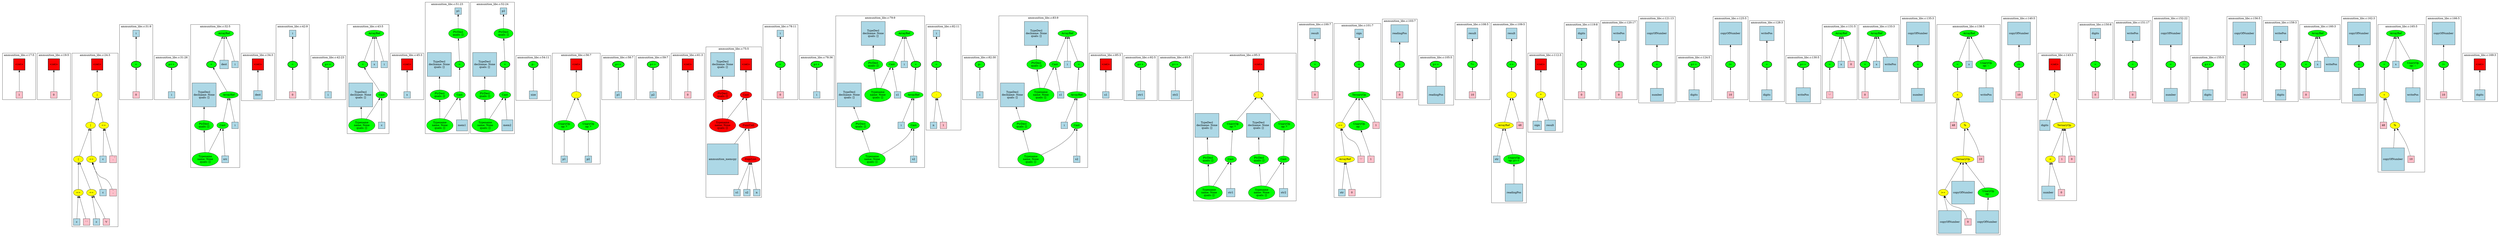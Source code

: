 strict graph "" {
	graph [bb="0,0,11518,1115",
		newrank=true
	];
	node [label="\N"];
	{
		graph [rank=same,
			rankdir=LR
		];
		rank2	[height=0.5,
			label="",
			pos="0.5,803",
			style=invis,
			width=0.013889];
		135	[fillcolor=red,
			height=0.65278,
			label="\<ret\>",
			pos="83.5,803",
			shape=square,
			style="filled,bold",
			width=0.65278];
		rank2 -- 135	[pos="1.1484,803 20.664,803 40.18,803 59.695,803",
			style=invis];
		137	[fillcolor=red,
			height=0.65278,
			label="\<ret\>",
			pos="239.5,803",
			shape=square,
			style="filled,bold",
			width=0.65278];
		135 -- 137	[pos="107.27,803 143.51,803 179.75,803 216,803",
			style=invis];
		149	[fillcolor=red,
			height=0.65278,
			label="\<ret\>",
			pos="459.5,803",
			shape=square,
			style="filled,bold",
			width=0.65278];
		137 -- 149	[pos="263.13,803 320.66,803 378.19,803 435.72,803",
			style=invis];
		189	[fillcolor=green,
			height=0.5,
			label="=",
			pos="655.5,803",
			style="filled,bold",
			width=0.75];
		149 -- 189	[pos="483.23,803 531.57,803 579.91,803 628.25,803",
			style=invis];
		195	[fillcolor=green,
			height=0.5,
			label="p++",
			pos="814.5,803",
			style="filled,bold",
			width=0.75];
		189 -- 195	[pos="682.52,803 717.49,803 752.46,803 787.43,803",
			style=invis];
		197	[fillcolor=green,
			height=0.5,
			label="=",
			pos="985.5,803",
			style="filled,bold",
			width=0.75];
		195 -- 197	[pos="841.55,803 880.44,803 919.34,803 958.23,803",
			style=invis];
		209	[fillcolor=red,
			height=0.65278,
			label="\<ret\>",
			pos="1212.5,803",
			shape=square,
			style="filled,bold",
			width=0.65278];
		197 -- 209	[pos="989.11,820.91 993.71,839.57 1003.3,868.59 1021.5,887 1024.6,890.12 1026.2,890.09 1030.5,891 1051.2,895.38 1104.8,895.38 1125.5,891 \
1159.8,883.73 1185.7,850.04 1200,826.52",
			style=invis];
		234	[fillcolor=green,
			height=0.5,
			label="=",
			pos="1368.5,803",
			style="filled,bold",
			width=0.75];
		209 -- 234	[pos="1236.3,803 1271.3,803 1306.3,803 1341.4,803",
			style=invis];
		240	[fillcolor=green,
			height=0.5,
			label="p++",
			pos="1527.5,803",
			style="filled,bold",
			width=0.75];
		234 -- 240	[pos="1395.5,803 1430.5,803 1465.5,803 1500.4,803",
			style=invis];
		242	[fillcolor=green,
			height=0.5,
			label="=",
			pos="1664.5,803",
			style="filled,bold",
			width=0.75];
		240 -- 242	[pos="1554.5,803 1582.2,803 1609.8,803 1637.4,803",
			style=invis];
		251	[fillcolor=red,
			height=0.65278,
			label="\<ret\>",
			pos="1889.5,803",
			shape=square,
			style="filled,bold",
			width=0.65278];
		242 -- 251	[pos="1668.1,820.91 1672.7,839.57 1682.3,868.59 1700.5,887 1703.6,890.12 1705.2,890.09 1709.5,891 1729.7,895.29 1782.3,895.29 1802.5,891 \
1836.8,883.73 1862.7,850.04 1877,826.52",
			style=invis];
		271	[fillcolor=green,
			height=0.5,
			label="=",
			pos="2133.5,803",
			style="filled,bold",
			width=0.75];
		251 -- 271	[pos="1902,826.52 1916.3,850.04 1942.2,883.73 1976.5,891 2000.8,896.17 2064.2,896.17 2088.5,891 2092.8,890.09 2094.4,890.12 2097.5,887 \
2115.7,868.59 2125.3,839.57 2129.9,820.91",
			style=invis];
		281	[fillcolor=green,
			height=0.5,
			label="=",
			pos="2345.5,803",
			style="filled,bold",
			width=0.75];
		271 -- 281	[pos="2139.3,820.59 2146.2,839.25 2159.4,868.53 2179.5,887 2182.7,889.96 2184.2,890.09 2188.5,891 2212.8,896.17 2276.2,896.17 2300.5,891 \
2330.2,884.69 2340.3,845.04 2343.8,821.17",
			style=invis];
		293	[fillcolor=green,
			height=0.5,
			label="p--",
			pos="2472.5,803",
			style="filled,bold",
			width=0.75];
		281 -- 293	[pos="2372.8,803 2396.9,803 2421.1,803 2445.2,803",
			style=invis];
		301	[fillcolor=red,
			height=0.65278,
			label="\<ret\>",
			pos="2669.5,803",
			shape=square,
			style="filled,bold",
			width=0.65278];
		293 -- 301	[pos="2499.8,803 2548.5,803 2597.3,803 2646,803",
			style=invis];
		308	[fillcolor=green,
			height=0.5,
			label="p++",
			pos="2863.5,803",
			style="filled,bold",
			width=0.75];
		301 -- 308	[pos="2693.4,803 2741,803 2788.6,803 2836.3,803",
			style=invis];
		310	[fillcolor=green,
			height=0.5,
			label="p++",
			pos="3019.5,803",
			style="filled,bold",
			width=0.75];
		308 -- 310	[pos="2890.6,803 2924.5,803 2958.4,803 2992.3,803",
			style=invis];
		312	[fillcolor=red,
			height=0.65278,
			label="\<ret\>",
			pos="3175.5,803",
			shape=square,
			style="filled,bold",
			width=0.65278];
		310 -- 312	[pos="3046.6,803 3081.7,803 3116.8,803 3151.8,803",
			style=invis];
		396	[fillcolor=red,
			height=0.65278,
			label="\<ret\>",
			pos="3440.5,803",
			shape=square,
			style="filled,bold",
			width=0.65278];
		312 -- 396	[pos="3188,826.52 3202.3,850.04 3228.2,883.73 3262.5,891 3276,893.86 3373,893.86 3386.5,891 3390.8,890.09 3392.3,889.98 3395.5,887 3413.3,\
870.45 3425.5,845.21 3432.7,826.71",
			style=invis];
		441	[fillcolor=green,
			height=0.5,
			label="=",
			pos="3598.5,803",
			style="filled,bold",
			width=0.75];
		396 -- 441	[pos="3464.3,803 3500,803 3535.8,803 3571.5,803",
			style=invis];
		451	[fillcolor=green,
			height=0.5,
			label="p++",
			pos="3761.5,803",
			style="filled,bold",
			width=0.75];
		441 -- 451	[pos="3625.6,803 3661.8,803 3698.1,803 3734.4,803",
			style=invis];
		453	[fillcolor=green,
			height=0.5,
			label="=",
			pos="4221.5,803",
			style="filled,bold",
			width=0.75];
		451 -- 453	[pos="3771,820.27 3785.2,843.51 3814.2,882.88 3852.5,891 3870.1,894.74 4158.9,894.74 4176.5,891 4206.2,884.69 4216.3,845.04 4219.8,821.17",
			style=invis];
		473	[fillcolor=green,
			height=0.5,
			label="=",
			pos="4330.5,803",
			style="filled,bold",
			width=0.75];
		453 -- 473	[pos="4248.8,803 4267,803 4285.2,803 4303.4,803",
			style=invis];
		481	[fillcolor=green,
			height=0.5,
			label="p--",
			pos="4513.5,803",
			style="filled,bold",
			width=0.75];
		473 -- 481	[pos="4357.7,803 4400.6,803 4443.5,803 4486.4,803",
			style=invis];
		483	[fillcolor=green,
			height=0.5,
			label="=",
			pos="4973.5,803",
			style="filled,bold",
			width=0.75];
		481 -- 483	[pos="4523,820.27 4537.2,843.51 4566.2,882.88 4604.5,891 4622.1,894.74 4910.9,894.74 4928.5,891 4958.2,884.69 4968.3,845.04 4971.8,821.17",
			style=invis];
		500	[fillcolor=red,
			height=0.65278,
			label="\<ret\>",
			pos="5099.5,803",
			shape=square,
			style="filled,bold",
			width=0.65278];
		483 -- 500	[pos="5000.6,803 5025.7,803 5050.8,803 5075.9,803",
			style=invis];
		528	[fillcolor=green,
			height=0.5,
			label="p++",
			pos="5255.5,803",
			style="filled,bold",
			width=0.75];
		500 -- 528	[pos="5123.3,803 5158.3,803 5193.3,803 5228.4,803",
			style=invis];
		530	[fillcolor=green,
			height=0.5,
			label="p++",
			pos="5411.5,803",
			style="filled,bold",
			width=0.75];
		528 -- 530	[pos="5282.6,803 5316.5,803 5350.4,803 5384.3,803",
			style=invis];
		532	[fillcolor=red,
			height=0.65278,
			label="\<ret\>",
			pos="5790.5,803",
			shape=square,
			style="filled,bold",
			width=0.65278];
		530 -- 532	[pos="5438.5,803 5547.9,803 5657.4,803 5766.8,803",
			style=invis];
		559	[fillcolor=green,
			height=0.5,
			label="=",
			pos="6048.5,803",
			style="filled,bold",
			width=0.75];
		532 -- 559	[pos="5814.2,803 5883.3,803 5952.4,803 6021.5,803",
			style=invis];
		563	[fillcolor=green,
			height=0.5,
			label="=",
			pos="6261.5,803",
			style="filled,bold",
			width=0.75];
		559 -- 563	[pos="6075.5,803 6128.4,803 6181.4,803 6234.3,803",
			style=invis];
		575	[fillcolor=green,
			height=0.5,
			label="=",
			pos="6455.5,803",
			style="filled,bold",
			width=0.75];
		563 -- 575	[pos="6288.8,803 6335.3,803 6381.9,803 6428.5,803",
			style=invis];
		591	[fillcolor=green,
			height=0.5,
			label="p++",
			pos="6618.5,803",
			style="filled,bold",
			width=0.75];
		575 -- 591	[pos="6482.6,803 6518.8,803 6555.1,803 6591.4,803",
			style=invis];
		601	[fillcolor=green,
			height=0.5,
			label="*=",
			pos="6781.5,803",
			style="filled,bold",
			width=0.75];
		591 -- 601	[pos="6645.6,803 6681.8,803 6718.1,803 6754.4,803",
			style=invis];
		604	[fillcolor=green,
			height=0.5,
			label="+=",
			pos="6959.5,803",
			style="filled,bold",
			width=0.75];
		601 -- 604	[pos="6808.6,803 6849.9,803 6891.1,803 6932.4,803",
			style=invis];
		612	[fillcolor=red,
			height=0.65278,
			label="\<ret\>",
			pos="7101.5,803",
			shape=square,
			style="filled,bold",
			width=0.65278];
		604 -- 612	[pos="6986.7,803 7017,803 7047.4,803 7077.7,803",
			style=invis];
		630	[fillcolor=green,
			height=0.5,
			label="=",
			pos="7279.5,803",
			style="filled,bold",
			width=0.75];
		612 -- 630	[pos="7125.1,803 7167.5,803 7210,803 7252.4,803",
			style=invis];
		634	[fillcolor=green,
			height=0.5,
			label="=",
			pos="7445.5,803",
			style="filled,bold",
			width=0.75];
		630 -- 634	[pos="7306.7,803 7344,803 7381.2,803 7418.4,803",
			style=invis];
		638	[fillcolor=green,
			height=0.5,
			label="=",
			pos="7614.5,803",
			style="filled,bold",
			width=0.75];
		634 -- 638	[pos="7472.6,803 7510.8,803 7549.1,803 7587.3,803",
			style=invis];
		648	[fillcolor=green,
			height=0.5,
			label="p++",
			pos="7780.5,803",
			style="filled,bold",
			width=0.75];
		638 -- 648	[pos="7641.7,803 7679,803 7716.2,803 7753.4,803",
			style=invis];
		650	[fillcolor=green,
			height=0.5,
			label="/=",
			pos="7943.5,803",
			style="filled,bold",
			width=0.75];
		648 -- 650	[pos="7807.6,803 7843.8,803 7880.1,803 7916.4,803",
			style=invis];
		653	[fillcolor=green,
			height=0.5,
			label="=",
			pos="8106.5,803",
			style="filled,bold",
			width=0.75];
		650 -- 653	[pos="7970.6,803 8006.8,803 8043.1,803 8079.4,803",
			style=invis];
		661	[fillcolor=green,
			height=0.5,
			label="p++",
			pos="8269.5,803",
			style="filled,bold",
			width=0.75];
		653 -- 661	[pos="8133.6,803 8169.8,803 8206.1,803 8242.4,803",
			style=invis];
		663	[fillcolor=green,
			height=0.5,
			label="=",
			pos="8390.5,803",
			style="filled,bold",
			width=0.75];
		661 -- 663	[pos="8296.9,803 8319.1,803 8341.3,803 8363.4,803",
			style=invis];
		668	[fillcolor=green,
			height=0.5,
			label="=",
			pos="8576.5,803",
			style="filled,bold",
			width=0.75];
		663 -- 668	[pos="8392.2,821.17 8395.7,845.04 8405.8,884.69 8435.5,891 8455.7,895.29 8508.3,895.29 8528.5,891 8532.8,890.09 8534.4,890.07 8537.5,887 \
8556.2,868.62 8566.9,839.59 8572.2,820.93",
			style=invis];
		673	[fillcolor=green,
			height=0.5,
			label="=",
			pos="8832.5,803",
			style="filled,bold",
			width=0.75];
		668 -- 673	[pos="8580.1,820.91 8584.7,839.57 8594.3,868.59 8612.5,887 8615.6,890.12 8617.2,890.09 8621.5,891 8634.7,893.79 8729.3,893.79 8742.5,891 \
8780.6,882.93 8809.2,843.53 8823.1,820.28",
			style=invis];
		682	[fillcolor=green,
			height=0.5,
			label="=",
			pos="9010.5,803",
			style="filled,bold",
			width=0.75];
		673 -- 682	[pos="8859.6,803 8900.9,803 8942.1,803 8983.4,803",
			style=invis];
		698	[fillcolor=green,
			height=0.5,
			label="/=",
			pos="9305.5,803",
			style="filled,bold",
			width=0.75];
		682 -- 698	[pos="9014.1,820.91 9018.7,839.57 9028.3,868.59 9046.5,887 9049.6,890.12 9051.2,890.09 9055.5,891 9072.9,894.69 9198.1,894.69 9215.5,891 \
9253.6,882.93 9282.2,843.53 9296.1,820.28",
			style=invis];
		701	[fillcolor=red,
			height=0.65278,
			label="\<ret\>",
			pos="9470.5,803",
			shape=square,
			style="filled,bold",
			width=0.65278];
		698 -- 701	[pos="9332.6,803 9370.6,803 9408.7,803 9446.8,803",
			style=invis];
		724	[fillcolor=green,
			height=0.5,
			label="=",
			pos="9656.5,803",
			style="filled,bold",
			width=0.75];
		701 -- 724	[pos="9494.1,803 9539.2,803 9584.2,803 9629.2,803",
			style=invis];
		728	[fillcolor=green,
			height=0.5,
			label="=",
			pos="9822.5,803",
			style="filled,bold",
			width=0.75];
		724 -- 728	[pos="9683.7,803 9721,803 9758.2,803 9795.4,803",
			style=invis];
		732	[fillcolor=green,
			height=0.5,
			label="=",
			pos="9991.5,803",
			style="filled,bold",
			width=0.75];
		728 -- 732	[pos="9849.6,803 9887.8,803 9926.1,803 9964.3,803",
			style=invis];
		742	[fillcolor=green,
			height=0.5,
			label="p++",
			pos="10158,803",
			style="filled,bold",
			width=0.75];
		732 -- 742	[pos="10019,803 10056,803 10093,803 10130,803",
			style=invis];
		744	[fillcolor=green,
			height=0.5,
			label="/=",
			pos="10320,803",
			style="filled,bold",
			width=0.75];
		742 -- 744	[pos="10185,803 10221,803 10257,803 10293,803",
			style=invis];
		747	[fillcolor=green,
			height=0.5,
			label="=",
			pos="10484,803",
			style="filled,bold",
			width=0.75];
		744 -- 747	[pos="10348,803 10384,803 10420,803 10456,803",
			style=invis];
		750	[fillcolor=green,
			height=0.5,
			label="=",
			pos="10604,803",
			style="filled,bold",
			width=0.75];
		747 -- 750	[pos="10511,803 10533,803 10555,803 10577,803",
			style=invis];
		755	[fillcolor=green,
			height=0.5,
			label="=",
			pos="10860,803",
			style="filled,bold",
			width=0.75];
		750 -- 755	[pos="10608,820.91 10613,839.57 10622,868.59 10640,887 10644,890.12 10645,890.09 10650,891 10663,893.79 10757,893.79 10770,891 10809,882.93 \
10837,843.53 10851,820.28",
			style=invis];
		764	[fillcolor=green,
			height=0.5,
			label="=",
			pos="10982,803",
			style="filled,bold",
			width=0.75];
		755 -- 764	[pos="10888,803 10910,803 10932,803 10954,803",
			style=invis];
		774	[fillcolor=green,
			height=0.5,
			label="/=",
			pos="11268,803",
			style="filled,bold",
			width=0.75];
		764 -- 774	[pos="10985,820.91 10990,839.57 10999,868.59 11018,887 11021,890.12 11022,890.09 11026,891 11043,894.48 11161,894.48 11178,891 11216,882.93 \
11244,843.53 11258,820.28",
			style=invis];
		777	[fillcolor=red,
			height=0.65278,
			label="\<ret\>",
			pos="11430,803",
			shape=square,
			style="filled,bold",
			width=0.65278];
		774 -- 777	[pos="11295,803 11332,803 11369,803 11407,803",
			style=invis];
		end	[height=0.5,
			label="",
			pos="11518,803",
			style=invis,
			width=0.013889];
		777 -- end	[pos="11454,803 11475,803 11496,803 11517,803",
			style=invis];
	}
	subgraph cluster189 {
		graph [bb="581.5,635,729.5,997",
			label="ammunition_libc.c:31:9",
			lheight=0.21,
			lp="655.5,985.5",
			lwidth=1.83
		];
		189;
		191	[fillcolor=pink,
			height=0.5,
			label=0,
			pos="655.5,661",
			shape=square,
			style=filled,
			width=0.5];
		189 -- 191	[dir=back,
			pos="s,655.5,784.83 655.5,774.82 655.5,746.57 655.5,703.21 655.5,679.31"];
		190	[fillcolor=lightblue,
			height=0.5,
			label=i,
			pos="655.5,948",
			shape=square,
			style=filled,
			width=0.5];
		190 -- 189	[dir=back,
			pos="s,655.5,929.75 655.5,919.49 655.5,890.49 655.5,845.72 655.5,821.31"];
	}
	subgraph cluster195 {
		graph [bb="737.5,635,892.5,852",
			label="ammunition_libc.c:31:26",
			lheight=0.21,
			lp="815,840.5",
			lwidth=1.93
		];
		195;
		196	[fillcolor=lightblue,
			height=0.5,
			label=i,
			pos="814.5,661",
			shape=square,
			style=filled,
			width=0.5];
		195 -- 196	[dir=back,
			pos="s,814.5,784.83 814.5,774.82 814.5,746.57 814.5,703.21 814.5,679.31"];
	}
	subgraph cluster197 {
		graph [bb="900.5,315.52,1130.5,997",
			label="ammunition_libc.c:32:5",
			lheight=0.21,
			lp="1015.5,985.5",
			lwidth=1.83
		];
		197;
		201	[fillcolor=green,
			height=0.5,
			label=ArrayRef,
			pos="1076.5,661",
			style=filled,
			width=1.2277];
		197 -- 201	[dir=back,
			pos="s,995.76,786.21 1001.3,777.7 1019.7,749.41 1049.6,703.43 1065.6,678.82"];
		202	[fillcolor=green,
			height=0.5,
			label=Cast,
			pos="1041.5,519",
			style=filled,
			width=0.75];
		201 -- 202	[dir=back,
			pos="s,1072.2,642.83 1069.7,632.76 1062.6,604.33 1051.7,560.66 1045.7,536.87"];
		208	[fillcolor=lightblue,
			height=0.5,
			label=i,
			pos="1104.5,519",
			shape=square,
			style=filled,
			width=0.5];
		201 -- 208	[dir=back,
			pos="s,1079.9,642.83 1081.9,632.82 1087.6,604.57 1096.3,561.21 1101,537.31"];
		203	[fillcolor=green,
			height=1.041,
			label="Typename
name: None
quals: []",
			pos="967.5,361",
			style=filled,
			width=1.6303];
		202 -- 203	[dir=back,
			pos="s,1033.7,501.6 1029.4,492.41 1017.1,466.46 997.91,426.1 984.18,397.15"];
		207	[fillcolor=lightblue,
			height=0.5,
			label=src,
			pos="1062.5,361",
			shape=square,
			style=filled,
			width=0.5];
		202 -- 207	[dir=back,
			pos="s,1043.8,501.01 1045.1,491 1049.4,458.98 1056.5,406.55 1060.2,379.45"];
		198	[fillcolor=green,
			height=0.5,
			label=ArrayRef,
			pos="1049.5,948",
			style=filled,
			width=1.2277];
		198 -- 197	[dir=back,
			pos="s,1041.5,930.25 1037.2,921.14 1032.3,910.58 1026.6,898.24 1021.5,887 1011.2,864.08 999.7,837.39 992.54,820.59"];
		199	[fillcolor=lightblue,
			height=0.52778,
			label=dest,
			pos="1049.5,803",
			shape=square,
			style=filled,
			width=0.52778];
		198 -- 199	[dir=back,
			pos="s,1049.5,929.75 1049.5,919.61 1049.5,890.97 1049.5,846.84 1049.5,822.21"];
		200	[fillcolor=lightblue,
			height=0.5,
			label=i,
			pos="1104.5,803",
			shape=square,
			style=filled,
			width=0.5];
		198 -- 200	[dir=back,
			pos="s,1058,930.17 1062.4,921.14 1067.4,910.67 1073,898.38 1077.5,887 1086.3,864.59 1094.6,838 1099.6,821.06"];
		204	[fillcolor=green,
			height=0.74639,
			label="PtrDecl
quals: []",
			pos="952.5,519",
			style=filled,
			width=1.2178];
		204 -- 203	[dir=back,
			pos="s,955.01,491.89 955.99,481.7 958.4,456.66 961.59,423.5 964,398.43"];
		205	[fillcolor=lightblue,
			height=1.4722,
			label="TypeDecl
declname: None
quals: []",
			pos="961.5,661",
			shape=square,
			style=filled,
			width=1.4722];
		205 -- 204	[dir=back,
			pos="s,958.15,607.87 957.5,597.82 956.33,579.54 955.11,560.53 954.16,545.88"];
	}
	subgraph cluster209 {
		graph [bb="1138.5,634,1286.5,857.5",
			label="ammunition_libc.c:34:3",
			lheight=0.21,
			lp="1212.5,846",
			lwidth=1.83
		];
		209;
		210	[fillcolor=lightblue,
			height=0.52778,
			label=dest,
			pos="1212.5,661",
			shape=square,
			style=filled,
			width=0.52778];
		209 -- 210	[dir=back,
			pos="s,1212.5,779.19 1212.5,769.17 1212.5,741.48 1212.5,702.85 1212.5,680.33"];
	}
	subgraph cluster528 {
		graph [bb="5181.5,634.5,5329.5,852",
			label="ammunition_libc.c:92:5",
			lheight=0.21,
			lp="5255.5,840.5",
			lwidth=1.83
		];
		528;
		529	[fillcolor=lightblue,
			height=0.51389,
			label=str1,
			pos="5255.5,661",
			shape=square,
			style=filled,
			width=0.51389];
		528 -- 529	[dir=back,
			pos="s,5255.5,784.83 5255.5,774.5 5255.5,746.42 5255.5,703.65 5255.5,679.75"];
	}
	subgraph cluster530 {
		graph [bb="5337.5,634.5,5485.5,852",
			label="ammunition_libc.c:93:5",
			lheight=0.21,
			lp="5411.5,840.5",
			lwidth=1.83
		];
		530;
		531	[fillcolor=lightblue,
			height=0.51389,
			label=str2,
			pos="5411.5,661",
			shape=square,
			style=filled,
			width=0.51389];
		530 -- 531	[dir=back,
			pos="s,5411.5,784.83 5411.5,774.5 5411.5,746.42 5411.5,703.65 5411.5,679.75"];
	}
	subgraph cluster532 {
		graph [bb="5493.5,159.52,5963.5,857.5",
			label="ammunition_libc.c:95:3",
			lheight=0.21,
			lp="5728.5,846",
			lwidth=1.83
		];
		532;
		533	[fillcolor=yellow,
			height=0.5,
			label="-",
			pos="5790.5,661",
			style=filled,
			width=0.75];
		532 -- 533	[dir=back,
			pos="s,5790.5,779.19 5790.5,768.99 5790.5,740.79 5790.5,701.33 5790.5,679.06"];
		534	[fillcolor=green,
			height=0.74639,
			label="UnaryOp
op: *",
			pos="5672.5,519",
			style=filled,
			width=1.316];
		533 -- 534	[dir=back,
			pos="s,5777.9,645.02 5771.3,637.27 5749.7,611.54 5714.5,569.83 5692.5,543.71"];
		541	[fillcolor=green,
			height=0.74639,
			label="UnaryOp
op: *",
			pos="5908.5,519",
			style=filled,
			width=1.316];
		533 -- 541	[dir=back,
			pos="s,5803.1,645.02 5809.7,637.27 5831.3,611.54 5866.5,569.83 5888.5,543.71"];
		535	[fillcolor=green,
			height=0.5,
			label=Cast,
			pos="5664.5,361",
			style=filled,
			width=0.75];
		534 -- 535	[dir=back,
			pos="s,5671.2,491.89 5670.6,481.5 5669,449.19 5666.6,403.49 5665.4,379.03"];
		542	[fillcolor=green,
			height=0.5,
			label=Cast,
			pos="5905.5,361",
			style=filled,
			width=0.75];
		541 -- 542	[dir=back,
			pos="s,5908,491.89 5907.8,481.5 5907.2,449.19 5906.3,403.49 5905.8,379.03"];
		536	[fillcolor=green,
			height=1.041,
			label="Typename
name: None
quals: []",
			pos="5565.5,205",
			style=filled,
			width=1.6303];
		535 -- 536	[dir=back,
			pos="s,5654.3,344.1 5648.8,335.65 5632.3,309.84 5605.9,268.89 5587.3,239.93"];
		540	[fillcolor=lightblue,
			height=0.51389,
			label=str1,
			pos="5664.5,205",
			shape=square,
			style=filled,
			width=0.51389];
		535 -- 540	[dir=back,
			pos="s,5664.5,342.93 5664.5,332.66 5664.5,301.16 5664.5,250.3 5664.5,223.62"];
		543	[fillcolor=green,
			height=1.041,
			label="Typename
name: None
quals: []",
			pos="5804.5,205",
			style=filled,
			width=1.6303];
		542 -- 543	[dir=back,
			pos="s,5895.1,344.1 5889.5,335.65 5872.6,309.84 5845.7,268.89 5826.8,239.93"];
		547	[fillcolor=lightblue,
			height=0.51389,
			label=str2,
			pos="5905.5,205",
			shape=square,
			style=filled,
			width=0.51389];
		542 -- 547	[dir=back,
			pos="s,5905.5,342.93 5905.5,332.66 5905.5,301.16 5905.5,250.3 5905.5,223.62"];
		537	[fillcolor=green,
			height=0.74639,
			label="PtrDecl
quals: []",
			pos="5559.5,361",
			style=filled,
			width=1.2178];
		537 -- 536	[dir=back,
			pos="s,5560.5,333.88 5560.9,323.59 5561.9,299.17 5563.1,267.13 5564.1,242.66"];
		538	[fillcolor=lightblue,
			height=1.4722,
			label="TypeDecl
declname: None
quals: []",
			pos="5554.5,519",
			shape=square,
			style=filled,
			width=1.4722];
		538 -- 537	[dir=back,
			pos="s,5556.2,465.62 5556.5,455.37 5557.3,431.94 5558.1,406.57 5558.7,388.21"];
		544	[fillcolor=green,
			height=0.74639,
			label="PtrDecl
quals: []",
			pos="5793.5,361",
			style=filled,
			width=1.2178];
		544 -- 543	[dir=back,
			pos="s,5795.4,333.88 5796.1,323.59 5797.8,299.17 5800.1,267.13 5801.9,242.66"];
		545	[fillcolor=lightblue,
			height=1.4722,
			label="TypeDecl
declname: None
quals: []",
			pos="5790.5,519",
			shape=square,
			style=filled,
			width=1.4722];
		545 -- 544	[dir=back,
			pos="s,5791.5,465.62 5791.7,455.37 5792.2,431.94 5792.6,406.57 5793,388.21"];
	}
	subgraph cluster559 {
		graph [bb="5971.5,635,6126.5,1002.5",
			label="ammunition_libc.c:100:7",
			lheight=0.21,
			lp="6049,991",
			lwidth=1.93
		];
		559;
		562	[fillcolor=pink,
			height=0.5,
			label=0,
			pos="6048.5,661",
			shape=square,
			style=filled,
			width=0.5];
		559 -- 562	[dir=back,
			pos="s,6048.5,784.83 6048.5,774.82 6048.5,746.57 6048.5,703.21 6048.5,679.31"];
		560	[fillcolor=lightblue,
			height=0.65278,
			label=result,
			pos="6048.5,948",
			shape=square,
			style=filled,
			width=0.65278];
		560 -- 559	[dir=back,
			pos="s,6048.5,924.34 6048.5,914.27 6048.5,885.29 6048.5,844.12 6048.5,821.17"];
	}
	subgraph cluster563 {
		graph [bb="6134.5,179,6370.5,998.5",
			label="ammunition_libc.c:101:7",
			lheight=0.21,
			lp="6252.5,987",
			lwidth=1.93
		];
		563;
		566	[fillcolor=green,
			height=0.5,
			label=TernaryOp,
			pos="6261.5,661",
			style=filled,
			width=1.3721];
		563 -- 566	[dir=back,
			pos="s,6261.5,784.83 6261.5,774.82 6261.5,746.57 6261.5,703.21 6261.5,679.31"];
		567	[fillcolor=yellow,
			height=0.5,
			label="==",
			pos="6169.5,519",
			style=filled,
			width=0.75];
		566 -- 567	[dir=back,
			pos="s,6250.6,643.39 6244.9,634.7 6226,605.91 6195.6,559.77 6179.8,535.73"];
		572	[fillcolor=green,
			height=0.74639,
			label="UnaryOp
op: -",
			pos="6261.5,519",
			style=filled,
			width=1.316];
		566 -- 572	[dir=back,
			pos="s,6261.5,642.83 6261.5,632.53 6261.5,607.4 6261.5,570.5 6261.5,545.88"];
		574	[fillcolor=pink,
			height=0.5,
			label=1,
			pos="6344.5,519",
			shape=square,
			style=filled,
			width=0.5];
		566 -- 574	[dir=back,
			pos="s,6272.7,643.4 6278.3,634.93 6289.7,617.52 6305,593.64 6317.5,572 6324.1,560.54 6331,547.31 6336.1,537.06"];
		568	[fillcolor=yellow,
			height=0.5,
			label=ArrayRef,
			pos="6186.5,361",
			style=filled,
			width=1.2277];
		567 -- 568	[dir=back,
			pos="s,6171.4,501.01 6172.4,491 6175.9,458.98 6181.6,406.55 6184.6,379.45"];
		571	[fillcolor=pink,
			height=0.5,
			label="'-'",
			pos="6266.5,361",
			shape=square,
			style=filled,
			width=0.5];
		567 -- 571	[dir=back,
			pos="s,6179.6,502.08 6185.3,493.63 6191.3,484.72 6198.4,474.7 6205.5,466 6219.4,448.9 6227.7,448.56 6239.5,430 6249.7,413.93 6257.2,393.35 \
6261.7,379.06"];
		573	[fillcolor=pink,
			height=0.5,
			label=1,
			pos="6320.5,361",
			shape=square,
			style=filled,
			width=0.5];
		572 -- 573	[dir=back,
			pos="s,6271.1,492.59 6274.7,483.06 6286.9,450.76 6304.6,404.1 6314,379.19"];
		564	[fillcolor=lightblue,
			height=0.54167,
			label=sign,
			pos="6261.5,948",
			shape=square,
			style=filled,
			width=0.54167];
		564 -- 563	[dir=back,
			pos="s,6261.5,928.31 6261.5,917.98 6261.5,888.98 6261.5,845.35 6261.5,821.36"];
		569	[fillcolor=lightblue,
			height=0.5,
			label=str,
			pos="6173.5,205",
			shape=square,
			style=filled,
			width=0.5];
		568 -- 569	[dir=back,
			pos="s,6185.1,342.93 6184.2,332.61 6181.5,300.9 6177.2,249.67 6174.9,223.15"];
		570	[fillcolor=pink,
			height=0.5,
			label=0,
			pos="6227.5,205",
			shape=square,
			style=filled,
			width=0.5];
		568 -- 570	[dir=back,
			pos="s,6191,342.93 6193.7,333.02 6202.1,301.35 6215.8,249.79 6222.9,223.15"];
	}
	subgraph cluster281 {
		graph [bb="2183.5,473.52,2387.5,1107",
			label="ammunition_libc.c:52:24",
			lheight=0.21,
			lp="2285.5,1095.5",
			lwidth=1.93
		];
		281;
		285	[fillcolor=green,
			height=0.5,
			label=Cast,
			pos="2345.5,661",
			style=filled,
			width=0.75];
		281 -- 285	[dir=back,
			pos="s,2345.5,784.83 2345.5,774.82 2345.5,746.57 2345.5,703.21 2345.5,679.31"];
		286	[fillcolor=green,
			height=1.041,
			label="Typename
name: None
quals: []",
			pos="2250.5,519",
			style=filled,
			width=1.6303];
		285 -- 286	[dir=back,
			pos="s,2334.8,644.21 2329.1,635.85 2313.7,613.2 2290.6,579.13 2273.4,553.8"];
		290	[fillcolor=lightblue,
			height=0.72222,
			label=mem2,
			pos="2353.5,519",
			shape=square,
			style=filled,
			width=0.72222];
		285 -- 290	[dir=back,
			pos="s,2346.5,642.83 2347.1,632.77 2348.5,607.38 2350.7,569.81 2352.1,545.12"];
		282	[fillcolor=green,
			height=0.74639,
			label="PtrDecl
quals: []",
			pos="2335.5,948",
			style=filled,
			width=1.2178];
		282 -- 281	[dir=back,
			pos="s,2337.3,921.1 2338,911.03 2340,882.29 2342.8,843.29 2344.3,821.17"];
		283	[fillcolor=lightblue,
			height=0.5,
			label=p2,
			pos="2335.5,1058",
			shape=square,
			style=filled,
			width=0.5];
		283 -- 282	[dir=back,
			pos="s,2335.5,1039.6 2335.5,1029.4 2335.5,1012.7 2335.5,991.6 2335.5,975.18"];
		287	[fillcolor=green,
			height=0.74639,
			label="PtrDecl
quals: []",
			pos="2248.5,661",
			style=filled,
			width=1.2178];
		287 -- 286	[dir=back,
			pos="s,2248.9,634 2249,623.74 2249.3,603.12 2249.7,577.37 2250,556.69"];
		288	[fillcolor=lightblue,
			height=1.4722,
			label="TypeDecl
declname: None
quals: []",
			pos="2247.5,803",
			shape=square,
			style=filled,
			width=1.4722];
		288 -- 287	[dir=back,
			pos="s,2247.9,749.87 2247.9,739.82 2248.1,721.54 2248.2,702.53 2248.3,687.88"];
	}
	subgraph cluster293 {
		graph [bb="2395.5,634,2550.5,852",
			label="ammunition_libc.c:54:11",
			lheight=0.21,
			lp="2473,840.5",
			lwidth=1.93
		];
		293;
		294	[fillcolor=lightblue,
			height=0.52778,
			label=size,
			pos="2472.5,661",
			shape=square,
			style=filled,
			width=0.52778];
		293 -- 294	[dir=back,
			pos="s,2472.5,784.83 2472.5,774.57 2472.5,746.66 2472.5,704.2 2472.5,680.19"];
	}
	subgraph cluster301 {
		graph [bb="2558.5,335,2781.5,857.5",
			label="ammunition_libc.c:56:7",
			lheight=0.21,
			lp="2670,846",
			lwidth=1.83
		];
		301;
		302	[fillcolor=yellow,
			height=0.5,
			label="-",
			pos="2669.5,661",
			style=filled,
			width=0.75];
		301 -- 302	[dir=back,
			pos="s,2669.5,779.19 2669.5,768.99 2669.5,740.79 2669.5,701.33 2669.5,679.06"];
		303	[fillcolor=green,
			height=0.74639,
			label="UnaryOp
op: *",
			pos="2613.5,519",
			style=filled,
			width=1.316];
		302 -- 303	[dir=back,
			pos="s,2662.9,643.39 2659.1,634.05 2649,608.73 2633.7,570.46 2623.6,545.34"];
		305	[fillcolor=green,
			height=0.74639,
			label="UnaryOp
op: *",
			pos="2726.5,519",
			style=filled,
			width=1.316];
		302 -- 305	[dir=back,
			pos="s,2676.3,643.39 2680.1,634.05 2690.4,608.73 2706,570.46 2716.2,545.34"];
		304	[fillcolor=lightblue,
			height=0.5,
			label=p1,
			pos="2613.5,361",
			shape=square,
			style=filled,
			width=0.5];
		303 -- 304	[dir=back,
			pos="s,2613.5,491.89 2613.5,481.5 2613.5,449.19 2613.5,403.49 2613.5,379.03"];
		306	[fillcolor=lightblue,
			height=0.5,
			label=p2,
			pos="2726.5,361",
			shape=square,
			style=filled,
			width=0.5];
		305 -- 306	[dir=back,
			pos="s,2726.5,491.89 2726.5,481.5 2726.5,449.19 2726.5,403.49 2726.5,379.03"];
	}
	subgraph cluster308 {
		graph [bb="2789.5,635,2937.5,852",
			label="ammunition_libc.c:58:7",
			lheight=0.21,
			lp="2863.5,840.5",
			lwidth=1.83
		];
		308;
		309	[fillcolor=lightblue,
			height=0.5,
			label=p1,
			pos="2863.5,661",
			shape=square,
			style=filled,
			width=0.5];
		308 -- 309	[dir=back,
			pos="s,2863.5,784.83 2863.5,774.82 2863.5,746.57 2863.5,703.21 2863.5,679.31"];
	}
	subgraph cluster310 {
		graph [bb="2945.5,635,3093.5,852",
			label="ammunition_libc.c:59:7",
			lheight=0.21,
			lp="3019.5,840.5",
			lwidth=1.83
		];
		310;
		311	[fillcolor=lightblue,
			height=0.5,
			label=p2,
			pos="3019.5,661",
			shape=square,
			style=filled,
			width=0.5];
		310 -- 311	[dir=back,
			pos="s,3019.5,784.83 3019.5,774.82 3019.5,746.57 3019.5,703.21 3019.5,679.31"];
	}
	subgraph cluster312 {
		graph [bb="3101.5,635,3249.5,857.5",
			label="ammunition_libc.c:61:3",
			lheight=0.21,
			lp="3175.5,846",
			lwidth=1.83
		];
		312;
		313	[fillcolor=pink,
			height=0.5,
			label=0,
			pos="3175.5,661",
			shape=square,
			style=filled,
			width=0.5];
		312 -- 313	[dir=back,
			pos="s,3175.5,779.19 3175.5,768.99 3175.5,740.79 3175.5,701.33 3175.5,679.06"];
	}
	subgraph cluster396 {
		graph [bb="3257.5,179,3513.5,887",
			label="ammunition_libc.c:75:5",
			lheight=0.21,
			lp="3385.5,875.5",
			lwidth=1.83
		];
		396;
		397	[fillcolor=red,
			height=0.5,
			label=Cast,
			pos="3440.5,661",
			style=filled,
			width=0.75];
		396 -- 397	[dir=back,
			pos="s,3440.5,779.19 3440.5,768.99 3440.5,740.79 3440.5,701.33 3440.5,679.06"];
		398	[fillcolor=red,
			height=1.041,
			label="Typename
name: None
quals: []",
			pos="3333.5,519",
			style=filled,
			width=1.6303];
		397 -- 398	[dir=back,
			pos="s,3428.8,644.75 3422.6,636.62 3405.1,613.74 3378.3,578.66 3358.7,552.95"];
		402	[fillcolor=red,
			height=0.5,
			label=FuncCall,
			pos="3453.5,519",
			style=filled,
			width=1.1916];
		397 -- 402	[dir=back,
			pos="s,3442.1,642.83 3443,632.82 3445.6,604.57 3449.7,561.21 3451.9,537.31"];
		403	[fillcolor=lightblue,
			height=1.9167,
			label=ammunition_memcpy,
			pos="3334.5,361",
			shape=square,
			style=filled,
			width=1.9167];
		402 -- 403	[dir=back,
			pos="s,3441,501.6 3434.7,493.33 3421.7,476.31 3403.8,452.8 3386.6,430.36"];
		404	[fillcolor=red,
			height=0.5,
			label=ExprList,
			pos="3463.5,361",
			style=filled,
			width=1.1555];
		402 -- 404	[dir=back,
			pos="s,3454.6,500.71 3455.3,490.67 3457.3,458.59 3460.7,406.36 3462.4,379.37"];
		405	[fillcolor=lightblue,
			height=0.5,
			label=s1,
			pos="3379.5,205",
			shape=square,
			style=filled,
			width=0.5];
		404 -- 405	[dir=back,
			pos="s,3454.2,343.08 3449.3,334.13 3437.7,313.11 3421,282.66 3406.5,256 3400.6,245.08 3393.9,232.8 3388.7,223.14"];
		406	[fillcolor=lightblue,
			height=0.5,
			label=s2,
			pos="3433.5,205",
			shape=square,
			style=filled,
			width=0.5];
		404 -- 406	[dir=back,
			pos="s,3460.2,342.93 3458.2,333.02 3452.1,301.35 3442,249.79 3436.8,223.15"];
		407	[fillcolor=lightblue,
			height=0.5,
			label=n,
			pos="3487.5,205",
			shape=square,
			style=filled,
			width=0.5];
		404 -- 407	[dir=back,
			pos="s,3466.2,342.93 3467.7,333.02 3472.6,301.35 3480.7,249.79 3484.8,223.15"];
		399	[fillcolor=red,
			height=0.74639,
			label="PtrDecl
quals: []",
			pos="3333.5,661",
			style=filled,
			width=1.2178];
		399 -- 398	[dir=back,
			pos="s,3333.5,634 3333.5,623.74 3333.5,603.12 3333.5,577.37 3333.5,556.69"];
		400	[fillcolor=lightblue,
			height=1.4722,
			label="TypeDecl
declname: None
quals: []",
			pos="3333.5,803",
			shape=square,
			style=filled,
			width=1.4722];
		400 -- 399	[dir=back,
			pos="s,3333.5,749.87 3333.5,739.82 3333.5,721.54 3333.5,702.53 3333.5,687.88"];
	}
	subgraph cluster682 {
		graph [bb="8918.5,8,9220.5,997",
			label="ammunition_libc.c:138:5",
			lheight=0.21,
			lp="9069.5,985.5",
			lwidth=1.93
		];
		682;
		687	[fillcolor=yellow,
			height=0.5,
			label="+",
			pos="9010.5,661",
			style=filled,
			width=0.75];
		682 -- 687	[dir=back,
			pos="s,9010.5,784.83 9010.5,774.82 9010.5,746.57 9010.5,703.21 9010.5,679.31"];
		688	[fillcolor=pink,
			height=0.5,
			label=48,
			pos="8994.5,519",
			shape=square,
			style=filled,
			width=0.5];
		687 -- 688	[dir=back,
			pos="s,9008.5,642.83 9007.4,632.82 9004.2,604.57 8999.2,561.21 8996.5,537.31"];
		689	[fillcolor=yellow,
			height=0.5,
			label="%",
			pos="9057.5,519",
			style=filled,
			width=0.75];
		687 -- 689	[dir=back,
			pos="s,9016.2,643.11 9019.4,633.44 9028.9,605.06 9043.8,560.95 9051.8,536.95"];
		690	[fillcolor=yellow,
			height=0.5,
			label=TernaryOp,
			pos="9049.5,361",
			style=filled,
			width=1.3721];
		689 -- 690	[dir=back,
			pos="s,9056.6,501.01 9056.1,491 9054.5,458.98 9051.8,406.55 9050.4,379.45"];
		697	[fillcolor=pink,
			height=0.5,
			label=10,
			pos="9134.5,361",
			shape=square,
			style=filled,
			width=0.5];
		689 -- 697	[dir=back,
			pos="s,9067.4,502.14 9072.8,493.22 9083.2,475.86 9097,451.92 9107.5,430 9115.6,413.05 9123.4,392.97 9128.5,379.05"];
		683	[fillcolor=green,
			height=0.5,
			label=ArrayRef,
			pos="9073.5,948",
			style=filled,
			width=1.2277];
		683 -- 682	[dir=back,
			pos="s,9065.9,930.22 9061.8,921.1 9057,910.54 9051.4,898.2 9046.5,887 9036.3,864.01 9024.8,837.34 9017.6,820.56"];
		684	[fillcolor=lightblue,
			height=0.5,
			label=s,
			pos="9073.5,803",
			shape=square,
			style=filled,
			width=0.5];
		683 -- 684	[dir=back,
			pos="s,9073.5,929.75 9073.5,919.49 9073.5,890.49 9073.5,845.72 9073.5,821.31"];
		685	[fillcolor=green,
			height=0.74639,
			label="UnaryOp
op: --",
			pos="9156.5,803",
			style=filled,
			width=1.316];
		683 -- 685	[dir=back,
			pos="s,9083.2,930.32 9088.4,921.35 9103.6,895.1 9127.1,854.6 9142.2,828.71"];
		686	[fillcolor=lightblue,
			height=0.88889,
			label=writePos,
			pos="9156.5,661",
			shape=square,
			style=filled,
			width=0.88889];
		685 -- 686	[dir=back,
			pos="s,9156.5,776 9156.5,765.83 9156.5,743.35 9156.5,714.74 9156.5,693.25"];
		691	[fillcolor=yellow,
			height=0.5,
			label=">=",
			pos="8953.5,205",
			style=filled,
			width=0.75];
		690 -- 691	[dir=back,
			pos="s,9039,343.23 9033.6,334.42 9013.6,302.38 8980,248.44 8963.4,221.83"];
		694	[fillcolor=lightblue,
			height=1.4167,
			label=copyOfNumber,
			pos="9049.5,205",
			shape=square,
			style=filled,
			width=1.4167];
		690 -- 694	[dir=back,
			pos="s,9049.5,342.93 9049.5,332.71 9049.5,311.51 9049.5,281.51 9049.5,256.03"];
		695	[fillcolor=green,
			height=0.74639,
			label="UnaryOp
op: -",
			pos="9165.5,205",
			style=filled,
			width=1.316];
		690 -- 695	[dir=back,
			pos="s,9061.9,343.52 9067.9,335.53 9089.8,306.55 9125.9,258.61 9147.5,229.89"];
		692	[fillcolor=lightblue,
			height=1.4167,
			label=copyOfNumber,
			pos="8977.5,67",
			shape=square,
			style=filled,
			width=1.4167];
		691 -- 692	[dir=back,
			pos="s,8956.5,187.05 8958.3,176.84 8961.3,160.03 8965.2,137.92 8968.7,118.03"];
		693	[fillcolor=pink,
			height=0.5,
			label=0,
			pos="9064.5,67",
			shape=square,
			style=filled,
			width=0.5];
		691 -- 693	[dir=back,
			pos="s,8963.4,187.73 8969.1,179.3 8975,170.84 8982.1,161.6 8989.5,154 9008.2,134.96 9020.1,138.2 9037.5,118 9045.9,108.28 9052.7,95.542 \
9057.4,85.353"];
		696	[fillcolor=lightblue,
			height=1.4167,
			label=copyOfNumber,
			pos="9161.5,67",
			shape=square,
			style=filled,
			width=1.4167];
		695 -- 696	[dir=back,
			pos="s,9164.7,178.1 9164.4,168.01 9164,152.71 9163.5,134.61 9163,118.04"];
	}
	subgraph cluster698 {
		graph [bb="9228.5,635,9383.5,1030",
			label="ammunition_libc.c:140:5",
			lheight=0.21,
			lp="9306,1018.5",
			lwidth=1.93
		];
		698;
		700	[fillcolor=pink,
			height=0.5,
			label=10,
			pos="9305.5,661",
			shape=square,
			style=filled,
			width=0.5];
		698 -- 700	[dir=back,
			pos="s,9305.5,784.83 9305.5,774.82 9305.5,746.57 9305.5,703.21 9305.5,679.31"];
		699	[fillcolor=lightblue,
			height=1.4167,
			label=copyOfNumber,
			pos="9305.5,948",
			shape=square,
			style=filled,
			width=1.4167];
		699 -- 698	[dir=back,
			pos="s,9305.5,896.99 9305.5,886.91 9305.5,863.07 9305.5,837.5 9305.5,821.16"];
	}
	subgraph cluster701 {
		graph [bb="9391.5,167.5,9571.5,857.5",
			label="ammunition_libc.c:143:3",
			lheight=0.21,
			lp="9481.5,846",
			lwidth=1.93
		];
		701;
		702	[fillcolor=yellow,
			height=0.5,
			label="+",
			pos="9470.5,661",
			style=filled,
			width=0.75];
		701 -- 702	[dir=back,
			pos="s,9470.5,779.19 9470.5,768.99 9470.5,740.79 9470.5,701.33 9470.5,679.06"];
		703	[fillcolor=lightblue,
			height=0.65278,
			label=digits,
			pos="9423.5,519",
			shape=square,
			style=filled,
			width=0.65278];
		702 -- 703	[dir=back,
			pos="s,9464.8,643.11 9461.6,633.48 9452.8,607.34 9439.6,567.82 9431.2,542.99"];
		704	[fillcolor=yellow,
			height=0.5,
			label=TernaryOp,
			pos="9514.5,519",
			style=filled,
			width=1.3721];
		702 -- 704	[dir=back,
			pos="s,9475.8,643.11 9478.8,633.44 9487.8,605.06 9501.6,560.95 9509.2,536.95"];
		705	[fillcolor=yellow,
			height=0.5,
			label="<",
			pos="9428.5,361",
			style=filled,
			width=0.75];
		704 -- 705	[dir=back,
			pos="s,9504.8,501.21 9499.6,492.19 9489.5,474.72 9476.1,451.06 9464.5,430 9454.9,412.43 9444.2,392.11 9436.9,378.29"];
		708	[fillcolor=pink,
			height=0.5,
			label=1,
			pos="9491.5,361",
			shape=square,
			style=filled,
			width=0.5];
		704 -- 708	[dir=back,
			pos="s,9512,501.01 9510.5,491 9505.8,458.98 9498.1,406.55 9494.1,379.45"];
		709	[fillcolor=pink,
			height=0.5,
			label=0,
			pos="9545.5,361",
			shape=square,
			style=filled,
			width=0.5];
		704 -- 709	[dir=back,
			pos="s,9517.9,501.01 9519.9,491 9526.2,458.98 9536.6,406.55 9542,379.45"];
		706	[fillcolor=lightblue,
			height=0.81944,
			label=number,
			pos="9429.5,205",
			shape=square,
			style=filled,
			width=0.81944];
		705 -- 706	[dir=back,
			pos="s,9428.6,342.93 9428.7,332.81 9428.9,305.24 9429.1,262.74 9429.3,234.66"];
		707	[fillcolor=pink,
			height=0.5,
			label=0,
			pos="9495.5,205",
			shape=square,
			style=filled,
			width=0.5];
		705 -- 707	[dir=back,
			pos="s,9435.7,343.52 9439.8,334.08 9453.5,302.58 9476.2,250.29 9488,223.3"];
	}
	subgraph cluster724 {
		graph [bb="9579.5,635,9734.5,1002.5",
			label="ammunition_libc.c:150:8",
			lheight=0.21,
			lp="9657,991",
			lwidth=1.93
		];
		724;
		727	[fillcolor=pink,
			height=0.5,
			label=0,
			pos="9656.5,661",
			shape=square,
			style=filled,
			width=0.5];
		724 -- 727	[dir=back,
			pos="s,9656.5,784.83 9656.5,774.82 9656.5,746.57 9656.5,703.21 9656.5,679.31"];
		725	[fillcolor=lightblue,
			height=0.65278,
			label=digits,
			pos="9656.5,948",
			shape=square,
			style=filled,
			width=0.65278];
		725 -- 724	[dir=back,
			pos="s,9656.5,924.34 9656.5,914.27 9656.5,885.29 9656.5,844.12 9656.5,821.17"];
	}
	subgraph cluster728 {
		graph [bb="9742.5,635,9903.5,1011",
			label="ammunition_libc.c:151:17",
			lheight=0.21,
			lp="9823,999.5",
			lwidth=2.01
		];
		728;
		731	[fillcolor=pink,
			height=0.5,
			label=0,
			pos="9822.5,661",
			shape=square,
			style=filled,
			width=0.5];
		728 -- 731	[dir=back,
			pos="s,9822.5,784.83 9822.5,774.82 9822.5,746.57 9822.5,703.21 9822.5,679.31"];
		729	[fillcolor=lightblue,
			height=0.88889,
			label=writePos,
			pos="9822.5,948",
			shape=square,
			style=filled,
			width=0.88889];
		729 -- 728	[dir=back,
			pos="s,9822.5,915.97 9822.5,905.62 9822.5,877.53 9822.5,841.85 9822.5,821.1"];
	}
	subgraph cluster732 {
		graph [bb="9911.5,623.5,10072,1030",
			label="ammunition_libc.c:152:22",
			lheight=0.21,
			lp="9992,1018.5",
			lwidth=2.01
		];
		732;
		735	[fillcolor=lightblue,
			height=0.81944,
			label=number,
			pos="9991.5,661",
			shape=square,
			style=filled,
			width=0.81944];
		732 -- 735	[dir=back,
			pos="s,9991.5,784.83 9991.5,774.57 9991.5,750.4 9991.5,715.3 9991.5,690.74"];
		733	[fillcolor=lightblue,
			height=1.4167,
			label=copyOfNumber,
			pos="9991.5,948",
			shape=square,
			style=filled,
			width=1.4167];
		733 -- 732	[dir=back,
			pos="s,9991.5,896.99 9991.5,886.91 9991.5,863.07 9991.5,837.5 9991.5,821.16"];
	}
	subgraph cluster742 {
		graph [bb="10080,629.5,10236,852",
			label="ammunition_libc.c:155:5",
			lheight=0.21,
			lp="10158,840.5",
			lwidth=1.93
		];
		742;
		743	[fillcolor=lightblue,
			height=0.65278,
			label=digits,
			pos="10158,661",
			shape=square,
			style=filled,
			width=0.65278];
		742 -- 743	[dir=back,
			pos="s,10158,784.83 10158,774.83 10158,748.65 10158,709.51 10158,684.88"];
	}
	subgraph cluster744 {
		graph [bb="10244,635,10398,1030",
			label="ammunition_libc.c:156:5",
			lheight=0.21,
			lp="10321,1018.5",
			lwidth=1.93
		];
		744;
		746	[fillcolor=pink,
			height=0.5,
			label=10,
			pos="10320,661",
			shape=square,
			style=filled,
			width=0.5];
		744 -- 746	[dir=back,
			pos="s,10320,784.83 10320,774.82 10320,746.57 10320,703.21 10320,679.31"];
		745	[fillcolor=lightblue,
			height=1.4167,
			label=copyOfNumber,
			pos="10320,948",
			shape=square,
			style=filled,
			width=1.4167];
		745 -- 744	[dir=back,
			pos="s,10320,896.99 10320,886.91 10320,863.07 10320,837.5 10320,821.16"];
	}
	subgraph cluster747 {
		graph [bb="10406,629.5,10562,1011",
			label="ammunition_libc.c:159:3",
			lheight=0.21,
			lp="10484,999.5",
			lwidth=1.93
		];
		747;
		749	[fillcolor=lightblue,
			height=0.65278,
			label=digits,
			pos="10484,661",
			shape=square,
			style=filled,
			width=0.65278];
		747 -- 749	[dir=back,
			pos="s,10484,784.83 10484,774.83 10484,748.65 10484,709.51 10484,684.88"];
		748	[fillcolor=lightblue,
			height=0.88889,
			label=writePos,
			pos="10484,948",
			shape=square,
			style=filled,
			width=0.88889];
		748 -- 747	[dir=back,
			pos="s,10484,915.97 10484,905.62 10484,877.53 10484,841.85 10484,821.1"];
	}
	subgraph cluster750 {
		graph [bb="10570,635,10776,997",
			label="ammunition_libc.c:160:3",
			lheight=0.21,
			lp="10672,985.5",
			lwidth=1.93
		];
		750;
		754	[fillcolor=pink,
			height=0.5,
			label=0,
			pos="10604,661",
			shape=square,
			style=filled,
			width=0.5];
		750 -- 754	[dir=back,
			pos="s,10604,784.83 10604,774.82 10604,746.57 10604,703.21 10604,679.31"];
		751	[fillcolor=green,
			height=0.5,
			label=ArrayRef,
			pos="10668,948",
			style=filled,
			width=1.2277];
		751 -- 750	[dir=back,
			pos="s,10660,930.22 10656,921.1 10651,910.54 10645,898.2 10640,887 10630,864.01 10619,837.34 10612,820.56"];
		752	[fillcolor=lightblue,
			height=0.5,
			label=s,
			pos="10668,803",
			shape=square,
			style=filled,
			width=0.5];
		751 -- 752	[dir=back,
			pos="s,10668,929.75 10668,919.49 10668,890.49 10668,845.72 10668,821.31"];
		753	[fillcolor=lightblue,
			height=0.88889,
			label=writePos,
			pos="10736,803",
			shape=square,
			style=filled,
			width=0.88889];
		751 -- 753	[dir=back,
			pos="s,10676,930.03 10680,920.79 10691,896.67 10708,860.87 10721,835.27"];
	}
	subgraph cluster755 {
		graph [bb="10784,623.5,10938,1030",
			label="ammunition_libc.c:162:3",
			lheight=0.21,
			lp="10861,1018.5",
			lwidth=1.93
		];
		755;
		757	[fillcolor=lightblue,
			height=0.81944,
			label=number,
			pos="10860,661",
			shape=square,
			style=filled,
			width=0.81944];
		755 -- 757	[dir=back,
			pos="s,10860,784.83 10860,774.57 10860,750.4 10860,715.3 10860,690.74"];
		756	[fillcolor=lightblue,
			height=1.4167,
			label=copyOfNumber,
			pos="10860,948",
			shape=square,
			style=filled,
			width=1.4167];
		756 -- 755	[dir=back,
			pos="s,10860,896.99 10860,886.91 10860,863.07 10860,837.5 10860,821.16"];
	}
	subgraph cluster764 {
		graph [bb="10946,302,11182,997",
			label="ammunition_libc.c:165:5",
			lheight=0.21,
			lp="11064,985.5",
			lwidth=1.93
		];
		764;
		769	[fillcolor=yellow,
			height=0.5,
			label="+",
			pos="10982,661",
			style=filled,
			width=0.75];
		764 -- 769	[dir=back,
			pos="s,10982,784.83 10982,774.82 10982,746.57 10982,703.21 10982,679.31"];
		770	[fillcolor=pink,
			height=0.5,
			label=48,
			pos="10976,519",
			shape=square,
			style=filled,
			width=0.5];
		769 -- 770	[dir=back,
			pos="s,10981,642.83 10981,632.82 10980,604.57 10978,561.21 10977,537.31"];
		771	[fillcolor=yellow,
			height=0.5,
			label="%",
			pos="11040,519",
			style=filled,
			width=0.75];
		769 -- 771	[dir=back,
			pos="s,10988,643.39 10992,634.06 11004,605.57 11023,560.68 11033,536.59"];
		772	[fillcolor=lightblue,
			height=1.4167,
			label=copyOfNumber,
			pos="11022,361",
			shape=square,
			style=filled,
			width=1.4167];
		771 -- 772	[dir=back,
			pos="s,11038,501.01 11037,490.9 11034,469.26 11031,438.34 11028,412.2"];
		773	[fillcolor=pink,
			height=0.5,
			label=10,
			pos="11110,361",
			shape=square,
			style=filled,
			width=0.5];
		771 -- 773	[dir=back,
			pos="s,11048,501.63 11053,492.65 11061,475.19 11073,451.39 11082,430 11090,412.92 11098,393.04 11103,379.2"];
		765	[fillcolor=green,
			height=0.5,
			label=ArrayRef,
			pos="11044,948",
			style=filled,
			width=1.2277];
		765 -- 764	[dir=back,
			pos="s,11037,930.22 11033,921.1 11028,910.54 11022,898.2 11018,887 11007,864.01 10996,837.34 10989,820.56"];
		766	[fillcolor=lightblue,
			height=0.5,
			label=s,
			pos="11044,803",
			shape=square,
			style=filled,
			width=0.5];
		765 -- 766	[dir=back,
			pos="s,11044,929.75 11044,919.49 11044,890.49 11044,845.72 11044,821.31"];
		767	[fillcolor=green,
			height=0.74639,
			label="UnaryOp
op: --",
			pos="11128,803",
			style=filled,
			width=1.316];
		765 -- 767	[dir=back,
			pos="s,11054,930.32 11059,921.35 11075,895.1 11098,854.6 11113,828.71"];
		768	[fillcolor=lightblue,
			height=0.88889,
			label=writePos,
			pos="11128,661",
			shape=square,
			style=filled,
			width=0.88889];
		767 -- 768	[dir=back,
			pos="s,11128,776 11128,765.83 11128,743.35 11128,714.74 11128,693.25"];
	}
	subgraph cluster774 {
		graph [bb="11190,635,11346,1030",
			label="ammunition_libc.c:166:5",
			lheight=0.21,
			lp="11268,1018.5",
			lwidth=1.93
		];
		774;
		776	[fillcolor=pink,
			height=0.5,
			label=10,
			pos="11268,661",
			shape=square,
			style=filled,
			width=0.5];
		774 -- 776	[dir=back,
			pos="s,11268,784.83 11268,774.82 11268,746.57 11268,703.21 11268,679.31"];
		775	[fillcolor=lightblue,
			height=1.4167,
			label=copyOfNumber,
			pos="11268,948",
			shape=square,
			style=filled,
			width=1.4167];
		775 -- 774	[dir=back,
			pos="s,11268,896.99 11268,886.91 11268,863.07 11268,837.5 11268,821.16"];
	}
	subgraph cluster777 {
		graph [bb="11354,629.5,11508,857.5",
			label="ammunition_libc.c:169:3",
			lheight=0.21,
			lp="11431,846",
			lwidth=1.93
		];
		777;
		778	[fillcolor=lightblue,
			height=0.65278,
			label=digits,
			pos="11430,661",
			shape=square,
			style=filled,
			width=0.65278];
		777 -- 778	[dir=back,
			pos="s,11430,779.19 11430,769.08 11430,743.15 11430,707.67 11430,684.8"];
	}
	subgraph cluster135 {
		graph [bb="9.5,635,157.5,857.5",
			label="ammunition_libc.c:17:5",
			lheight=0.21,
			lp="83.5,846",
			lwidth=1.83
		];
		135;
		136	[fillcolor=pink,
			height=0.5,
			label=1,
			pos="83.5,661",
			shape=square,
			style=filled,
			width=0.5];
		135 -- 136	[dir=back,
			pos="s,83.5,779.19 83.5,768.99 83.5,740.79 83.5,701.33 83.5,679.06"];
	}
	subgraph cluster137 {
		graph [bb="165.5,635,313.5,857.5",
			label="ammunition_libc.c:19:5",
			lheight=0.21,
			lp="239.5,846",
			lwidth=1.83
		];
		137;
		138	[fillcolor=pink,
			height=0.5,
			label=0,
			pos="239.5,661",
			shape=square,
			style=filled,
			width=0.5];
		137 -- 138	[dir=back,
			pos="s,239.5,779.19 239.5,768.99 239.5,740.79 239.5,701.33 239.5,679.06"];
	}
	subgraph cluster149 {
		graph [bb="321.5,41,573.5,857.5",
			label="ammunition_libc.c:24:3",
			lheight=0.21,
			lp="447.5,846",
			lwidth=1.83
		];
		149;
		150	[fillcolor=yellow,
			height=0.5,
			label="|",
			pos="459.5,661",
			style=filled,
			width=0.75];
		149 -- 150	[dir=back,
			pos="s,459.5,779.19 459.5,768.99 459.5,740.79 459.5,701.33 459.5,679.06"];
		151	[fillcolor=yellow,
			height=0.5,
			label="|",
			pos="423.5,519",
			style=filled,
			width=0.75];
		150 -- 151	[dir=back,
			pos="s,455.16,643.11 452.57,633.06 445.27,604.68 434,560.84 427.86,536.95"];
		162	[fillcolor=yellow,
			height=0.5,
			label="==",
			pos="495.5,519",
			style=filled,
			width=0.75];
		150 -- 162	[dir=back,
			pos="s,463.84,643.11 466.43,633.06 473.73,604.68 485,560.84 491.14,536.95"];
		152	[fillcolor=yellow,
			height=0.5,
			label="|",
			pos="356.5,361",
			style=filled,
			width=0.75];
		151 -- 152	[dir=back,
			pos="s,416.46,501.6 412.5,492.38 398.67,460.19 375.35,405.9 363.65,378.65"];
		159	[fillcolor=yellow,
			height=0.5,
			label="==",
			pos="428.5,361",
			style=filled,
			width=0.75];
		151 -- 159	[dir=back,
			pos="s,424.05,500.71 424.38,490.67 425.4,458.59 427.08,406.36 427.94,379.37"];
		163	[fillcolor=lightblue,
			height=0.5,
			label=c,
			pos="491.5,361",
			shape=square,
			style=filled,
			width=0.5];
		162 -- 163	[dir=back,
			pos="s,495.06,500.71 494.8,490.67 493.98,458.59 492.64,406.36 491.95,379.37"];
		164	[fillcolor=pink,
			height=0.52778,
			label="'\r'",
			pos="546.5,361",
			shape=square,
			style=filled,
			width=0.52778];
		162 -- 164	[dir=back,
			pos="s,500.96,501.31 504.07,491.8 514.44,460.08 531.62,407.5 540.61,380.01"];
		153	[fillcolor=yellow,
			height=0.5,
			label="==",
			pos="356.5,205",
			style=filled,
			width=0.75];
		152 -- 153	[dir=back,
			pos="s,356.5,342.93 356.5,332.61 356.5,300.9 356.5,249.67 356.5,223.15"];
		156	[fillcolor=yellow,
			height=0.5,
			label="==",
			pos="428.5,205",
			style=filled,
			width=0.75];
		152 -- 156	[dir=back,
			pos="s,364.21,343.52 368.48,334.38 383.36,302.55 408.33,249.15 420.85,222.36"];
		160	[fillcolor=lightblue,
			height=0.5,
			label=c,
			pos="491.5,205",
			shape=square,
			style=filled,
			width=0.5];
		159 -- 160	[dir=back,
			pos="s,435.24,343.52 439.1,334.08 451.99,302.58 473.38,250.29 484.42,223.3"];
		161	[fillcolor=pink,
			height=0.52778,
			label="'\n'",
			pos="546.5,205",
			shape=square,
			style=filled,
			width=0.52778];
		159 -- 161	[dir=back,
			pos="s,434.64,343.2 438.62,333.92 444.73,320.39 453.47,304.2 464.5,292 483.84,270.6 498.91,277.17 518.5,256 527.01,246.8 533.93,234.54 \
538.76,224.47"];
		154	[fillcolor=lightblue,
			height=0.5,
			label=c,
			pos="347.5,67",
			shape=square,
			style=filled,
			width=0.5];
		153 -- 154	[dir=back,
			pos="s,355.36,186.78 354.69,176.69 352.88,149.35 350.15,108.11 348.63,85.085"];
		155	[fillcolor=pink,
			height=0.5,
			label="' '",
			pos="401.5,67",
			shape=square,
			style=filled,
			width=0.5];
		153 -- 155	[dir=back,
			pos="s,362.02,187.32 365.22,177.65 374.24,150.38 388.08,108.56 395.8,85.242"];
		157	[fillcolor=lightblue,
			height=0.5,
			label=c,
			pos="455.5,67",
			shape=square,
			style=filled,
			width=0.5];
		156 -- 157	[dir=back,
			pos="s,431.86,187.05 433.86,176.99 439.28,149.68 447.5,108.28 452.09,85.163"];
		158	[fillcolor=pink,
			height=0.5,
			label="'\t'",
			pos="509.5,67",
			shape=square,
			style=filled,
			width=0.5];
		156 -- 158	[dir=back,
			pos="s,438.77,188.34 444.44,179.56 455.43,162.49 470.21,139.07 482.5,118 488.76,107.26 495.4,94.982 500.53,85.279"];
	}
	subgraph cluster234 {
		graph [bb="1294.5,635,1442.5,997",
			label="ammunition_libc.c:42:9",
			lheight=0.21,
			lp="1368.5,985.5",
			lwidth=1.83
		];
		234;
		236	[fillcolor=pink,
			height=0.5,
			label=0,
			pos="1368.5,661",
			shape=square,
			style=filled,
			width=0.5];
		234 -- 236	[dir=back,
			pos="s,1368.5,784.83 1368.5,774.82 1368.5,746.57 1368.5,703.21 1368.5,679.31"];
		235	[fillcolor=lightblue,
			height=0.5,
			label=i,
			pos="1368.5,948",
			shape=square,
			style=filled,
			width=0.5];
		235 -- 234	[dir=back,
			pos="s,1368.5,929.75 1368.5,919.49 1368.5,890.49 1368.5,845.72 1368.5,821.31"];
	}
	subgraph cluster240 {
		graph [bb="1450.5,635,1605.5,852",
			label="ammunition_libc.c:42:23",
			lheight=0.21,
			lp="1528,840.5",
			lwidth=1.93
		];
		240;
		241	[fillcolor=lightblue,
			height=0.5,
			label=i,
			pos="1527.5,661",
			shape=square,
			style=filled,
			width=0.5];
		240 -- 241	[dir=back,
			pos="s,1527.5,784.83 1527.5,774.82 1527.5,746.57 1527.5,703.21 1527.5,679.31"];
	}
	subgraph cluster242 {
		graph [bb="1613.5,473.52,1807.5,997",
			label="ammunition_libc.c:43:5",
			lheight=0.21,
			lp="1710.5,985.5",
			lwidth=1.83
		];
		242;
		246	[fillcolor=green,
			height=0.5,
			label=Cast,
			pos="1772.5,661",
			style=filled,
			width=0.75];
		242 -- 246	[dir=back,
			pos="s,1674.5,785.99 1680.1,777.52 1686.2,768.6 1693.3,758.6 1700.5,750 1715,732.63 1722,731.37 1736.5,714 1746.1,702.54 1755.6,688.58 \
1762.5,678.01"];
		247	[fillcolor=green,
			height=1.041,
			label="Typename
name: None
quals: []",
			pos="1680.5,519",
			style=filled,
			width=1.6303];
		246 -- 247	[dir=back,
			pos="s,1762.1,644.21 1756.6,635.85 1741.7,613.2 1719.4,579.13 1702.7,553.8"];
		250	[fillcolor=lightblue,
			height=0.5,
			label=c,
			pos="1775.5,519",
			shape=square,
			style=filled,
			width=0.5];
		246 -- 250	[dir=back,
			pos="s,1772.9,642.83 1773.1,632.82 1773.7,604.57 1774.6,561.21 1775.1,537.31"];
		243	[fillcolor=green,
			height=0.5,
			label=ArrayRef,
			pos="1727.5,948",
			style=filled,
			width=1.2277];
		243 -- 242	[dir=back,
			pos="s,1719.9,930.22 1715.8,921.1 1711,910.54 1705.4,898.2 1700.5,887 1690.3,864.01 1678.8,837.34 1671.6,820.56"];
		244	[fillcolor=lightblue,
			height=0.5,
			label=s,
			pos="1727.5,803",
			shape=square,
			style=filled,
			width=0.5];
		243 -- 244	[dir=back,
			pos="s,1727.5,929.75 1727.5,919.49 1727.5,890.49 1727.5,845.72 1727.5,821.31"];
		245	[fillcolor=lightblue,
			height=0.5,
			label=i,
			pos="1781.5,803",
			shape=square,
			style=filled,
			width=0.5];
		243 -- 245	[dir=back,
			pos="s,1735.7,930.14 1740,920.78 1744.8,910.37 1750.2,898.22 1754.5,887 1763.2,864.53 1771.5,837.95 1776.5,821.04"];
		248	[fillcolor=lightblue,
			height=1.4722,
			label="TypeDecl
declname: None
quals: []",
			pos="1674.5,661",
			shape=square,
			style=filled,
			width=1.4722];
		248 -- 247	[dir=back,
			pos="s,1676.7,607.87 1677.2,597.8 1677.8,583.82 1678.4,569.43 1678.9,556.88"];
	}
	subgraph cluster251 {
		graph [bb="1815.5,635,1963.5,857.5",
			label="ammunition_libc.c:45:3",
			lheight=0.21,
			lp="1889.5,846",
			lwidth=1.83
		];
		251;
		252	[fillcolor=lightblue,
			height=0.5,
			label=s,
			pos="1889.5,661",
			shape=square,
			style=filled,
			width=0.5];
		251 -- 252	[dir=back,
			pos="s,1889.5,779.19 1889.5,768.99 1889.5,740.79 1889.5,701.33 1889.5,679.06"];
	}
	subgraph cluster271 {
		graph [bb="1971.5,473.52,2175.5,1107",
			label="ammunition_libc.c:51:23",
			lheight=0.21,
			lp="2073.5,1095.5",
			lwidth=1.93
		];
		271;
		275	[fillcolor=green,
			height=0.5,
			label=Cast,
			pos="2133.5,661",
			style=filled,
			width=0.75];
		271 -- 275	[dir=back,
			pos="s,2133.5,784.83 2133.5,774.82 2133.5,746.57 2133.5,703.21 2133.5,679.31"];
		276	[fillcolor=green,
			height=1.041,
			label="Typename
name: None
quals: []",
			pos="2038.5,519",
			style=filled,
			width=1.6303];
		275 -- 276	[dir=back,
			pos="s,2122.8,644.21 2117.1,635.85 2101.7,613.2 2078.6,579.13 2061.4,553.8"];
		280	[fillcolor=lightblue,
			height=0.72222,
			label=mem1,
			pos="2141.5,519",
			shape=square,
			style=filled,
			width=0.72222];
		275 -- 280	[dir=back,
			pos="s,2134.5,642.83 2135.1,632.77 2136.5,607.38 2138.7,569.81 2140.1,545.12"];
		272	[fillcolor=green,
			height=0.74639,
			label="PtrDecl
quals: []",
			pos="2123.5,948",
			style=filled,
			width=1.2178];
		272 -- 271	[dir=back,
			pos="s,2125.3,921.1 2126,911.03 2128,882.29 2130.8,843.29 2132.3,821.17"];
		273	[fillcolor=lightblue,
			height=0.5,
			label=p1,
			pos="2123.5,1058",
			shape=square,
			style=filled,
			width=0.5];
		273 -- 272	[dir=back,
			pos="s,2123.5,1039.6 2123.5,1029.4 2123.5,1012.7 2123.5,991.6 2123.5,975.18"];
		277	[fillcolor=green,
			height=0.74639,
			label="PtrDecl
quals: []",
			pos="2036.5,661",
			style=filled,
			width=1.2178];
		277 -- 276	[dir=back,
			pos="s,2036.9,634 2037,623.74 2037.3,603.12 2037.7,577.37 2038,556.69"];
		278	[fillcolor=lightblue,
			height=1.4722,
			label="TypeDecl
declname: None
quals: []",
			pos="2035.5,803",
			shape=square,
			style=filled,
			width=1.4722];
		278 -- 277	[dir=back,
			pos="s,2035.9,749.87 2035.9,739.82 2036.1,721.54 2036.2,702.53 2036.3,687.88"];
	}
	subgraph cluster441 {
		graph [bb="3521.5,635,3676.5,997",
			label="ammunition_libc.c:78:11",
			lheight=0.21,
			lp="3599,985.5",
			lwidth=1.93
		];
		441;
		443	[fillcolor=pink,
			height=0.5,
			label=0,
			pos="3598.5,661",
			shape=square,
			style=filled,
			width=0.5];
		441 -- 443	[dir=back,
			pos="s,3598.5,784.83 3598.5,774.82 3598.5,746.57 3598.5,703.21 3598.5,679.31"];
		442	[fillcolor=lightblue,
			height=0.5,
			label=i,
			pos="3598.5,948",
			shape=square,
			style=filled,
			width=0.5];
		442 -- 441	[dir=back,
			pos="s,3598.5,929.75 3598.5,919.49 3598.5,890.49 3598.5,845.72 3598.5,821.31"];
	}
	subgraph cluster451 {
		graph [bb="3684.5,635,3839.5,852",
			label="ammunition_libc.c:78:36",
			lheight=0.21,
			lp="3762,840.5",
			lwidth=1.93
		];
		451;
		452	[fillcolor=lightblue,
			height=0.5,
			label=i,
			pos="3761.5,661",
			shape=square,
			style=filled,
			width=0.5];
		451 -- 452	[dir=back,
			pos="s,3761.5,784.83 3761.5,774.82 3761.5,746.57 3761.5,703.21 3761.5,679.31"];
	}
	subgraph cluster453 {
		graph [bb="3847.5,315.52,4265.5,1032",
			label="ammunition_libc.c:79:9",
			lheight=0.21,
			lp="4056.5,1020.5",
			lwidth=1.83
		];
		453;
		462	[fillcolor=green,
			height=0.5,
			label=ArrayRef,
			pos="4213.5,661",
			style=filled,
			width=1.2277];
		453 -- 462	[dir=back,
			pos="s,4220.5,784.83 4219.9,774.82 4218.3,746.57 4215.9,703.21 4214.5,679.31"];
		463	[fillcolor=green,
			height=0.5,
			label=Cast,
			pos="4213.5,519",
			style=filled,
			width=0.75];
		462 -- 463	[dir=back,
			pos="s,4213.5,642.83 4213.5,632.82 4213.5,604.57 4213.5,561.21 4213.5,537.31"];
		469	[fillcolor=lightblue,
			height=0.5,
			label=i,
			pos="4150.5,519",
			shape=square,
			style=filled,
			width=0.5];
		462 -- 469	[dir=back,
			pos="s,4205.9,643.11 4201.7,633.86 4189.1,605.68 4169.2,561.6 4158.3,537.39"];
		464	[fillcolor=green,
			height=1.041,
			label="Typename
name: None
quals: []",
			pos="4016.5,361",
			style=filled,
			width=1.6303];
		463 -- 464	[dir=back,
			pos="s,4204.5,501.76 4199.1,493.04 4193.1,483.92 4185.7,473.91 4177.5,466 4143,432.55 4096.1,403.73 4061.9,384.96"];
		468	[fillcolor=lightblue,
			height=0.5,
			label=s2,
			pos="4213.5,361",
			shape=square,
			style=filled,
			width=0.5];
		463 -- 468	[dir=back,
			pos="s,4213.5,500.71 4213.5,490.67 4213.5,458.59 4213.5,406.36 4213.5,379.37"];
		454	[fillcolor=green,
			height=0.5,
			label=ArrayRef,
			pos="4158.5,948",
			style=filled,
			width=1.2277];
		454 -- 453	[dir=back,
			pos="s,4166.1,930.22 4170.2,921.1 4175,910.54 4180.6,898.2 4185.5,887 4195.7,864.01 4207.2,837.34 4214.4,820.56"];
		455	[fillcolor=green,
			height=0.5,
			label=Cast,
			pos="4095.5,803",
			style=filled,
			width=0.75];
		454 -- 455	[dir=back,
			pos="s,4150.9,930.22 4146.8,921.1 4142,910.54 4136.4,898.2 4131.5,887 4121.3,864.01 4109.8,837.34 4102.6,820.56"];
		461	[fillcolor=lightblue,
			height=0.5,
			label=i,
			pos="4158.5,803",
			shape=square,
			style=filled,
			width=0.5];
		454 -- 461	[dir=back,
			pos="s,4158.5,929.75 4158.5,919.49 4158.5,890.49 4158.5,845.72 4158.5,821.31"];
		456	[fillcolor=green,
			height=1.041,
			label="Typename
name: None
quals: []",
			pos="4038.5,661",
			style=filled,
			width=1.6303];
		455 -- 456	[dir=back,
			pos="s,4088.7,785.39 4084.9,775.97 4075.9,753.82 4062.8,721.8 4052.9,697.34"];
		460	[fillcolor=lightblue,
			height=0.5,
			label=s1,
			pos="4133.5,661",
			shape=square,
			style=filled,
			width=0.5];
		455 -- 460	[dir=back,
			pos="s,4100.1,785.11 4102.8,775.12 4110.5,746.91 4122.3,703.39 4128.8,679.39"];
		457	[fillcolor=green,
			height=0.74639,
			label="PtrDecl
quals: []",
			pos="4006.5,803",
			style=filled,
			width=1.2178];
		457 -- 456	[dir=back,
			pos="s,4012.4,776.32 4014.6,766.56 4019.4,745.69 4025.4,719.35 4030.2,698.32"];
		458	[fillcolor=lightblue,
			height=1.4722,
			label="TypeDecl
declname: None
quals: []",
			pos="4006.5,948",
			shape=square,
			style=filled,
			width=1.4722];
		458 -- 457	[dir=back,
			pos="s,4006.5,894.97 4006.5,884.74 4006.5,865.55 4006.5,845.46 4006.5,830.12"];
		465	[fillcolor=green,
			height=0.74639,
			label="PtrDecl
quals: []",
			pos="3962.5,519",
			style=filled,
			width=1.2178];
		465 -- 464	[dir=back,
			pos="s,3971.3,492.59 3974.6,483 3983.4,457.63 3995.2,423.45 4004.1,397.89"];
		466	[fillcolor=lightblue,
			height=1.4722,
			label="TypeDecl
declname: None
quals: []",
			pos="3908.5,661",
			shape=square,
			style=filled,
			width=1.4722];
		466 -- 465	[dir=back,
			pos="s,3928.6,607.87 3932.2,598.51 3939.4,579.86 3946.9,560.39 3952.7,545.5"];
	}
	subgraph cluster473 {
		graph [bb="4273.5,493,4428.5,997",
			label="ammunition_libc.c:82:11",
			lheight=0.21,
			lp="4351,985.5",
			lwidth=1.93
		];
		473;
		475	[fillcolor=yellow,
			height=0.5,
			label="-",
			pos="4330.5,661",
			style=filled,
			width=0.75];
		473 -- 475	[dir=back,
			pos="s,4330.5,784.83 4330.5,774.82 4330.5,746.57 4330.5,703.21 4330.5,679.31"];
		476	[fillcolor=lightblue,
			height=0.5,
			label=n,
			pos="4314.5,519",
			shape=square,
			style=filled,
			width=0.5];
		475 -- 476	[dir=back,
			pos="s,4328.5,642.83 4327.4,632.82 4324.2,604.57 4319.2,561.21 4316.5,537.31"];
		477	[fillcolor=pink,
			height=0.5,
			label=1,
			pos="4368.5,519",
			shape=square,
			style=filled,
			width=0.5];
		475 -- 477	[dir=back,
			pos="s,4335.1,643.11 4337.8,633.12 4345.5,604.91 4357.3,561.39 4363.8,537.39"];
		474	[fillcolor=lightblue,
			height=0.5,
			label=i,
			pos="4330.5,948",
			shape=square,
			style=filled,
			width=0.5];
		474 -- 473	[dir=back,
			pos="s,4330.5,929.75 4330.5,919.49 4330.5,890.49 4330.5,845.72 4330.5,821.31"];
	}
	subgraph cluster481 {
		graph [bb="4436.5,635,4591.5,852",
			label="ammunition_libc.c:82:30",
			lheight=0.21,
			lp="4514,840.5",
			lwidth=1.93
		];
		481;
		482	[fillcolor=lightblue,
			height=0.5,
			label=i,
			pos="4513.5,661",
			shape=square,
			style=filled,
			width=0.5];
		481 -- 482	[dir=back,
			pos="s,4513.5,784.83 4513.5,774.82 4513.5,746.57 4513.5,703.21 4513.5,679.31"];
	}
	subgraph cluster483 {
		graph [bb="4599.5,315.52,5017.5,1032",
			label="ammunition_libc.c:83:9",
			lheight=0.21,
			lp="4808.5,1020.5",
			lwidth=1.83
		];
		483;
		492	[fillcolor=green,
			height=0.5,
			label=ArrayRef,
			pos="4965.5,661",
			style=filled,
			width=1.2277];
		483 -- 492	[dir=back,
			pos="s,4972.5,784.83 4971.9,774.82 4970.3,746.57 4967.9,703.21 4966.5,679.31"];
		493	[fillcolor=green,
			height=0.5,
			label=Cast,
			pos="4965.5,519",
			style=filled,
			width=0.75];
		492 -- 493	[dir=back,
			pos="s,4965.5,642.83 4965.5,632.82 4965.5,604.57 4965.5,561.21 4965.5,537.31"];
		499	[fillcolor=lightblue,
			height=0.5,
			label=i,
			pos="4902.5,519",
			shape=square,
			style=filled,
			width=0.5];
		492 -- 499	[dir=back,
			pos="s,4957.9,643.11 4953.7,633.86 4941.1,605.68 4921.2,561.6 4910.3,537.39"];
		494	[fillcolor=green,
			height=1.041,
			label="Typename
name: None
quals: []",
			pos="4768.5,361",
			style=filled,
			width=1.6303];
		493 -- 494	[dir=back,
			pos="s,4956.5,501.76 4951.1,493.04 4945.1,483.92 4937.7,473.91 4929.5,466 4895,432.55 4848.1,403.73 4813.9,384.96"];
		498	[fillcolor=lightblue,
			height=0.5,
			label=s2,
			pos="4965.5,361",
			shape=square,
			style=filled,
			width=0.5];
		493 -- 498	[dir=back,
			pos="s,4965.5,500.71 4965.5,490.67 4965.5,458.59 4965.5,406.36 4965.5,379.37"];
		484	[fillcolor=green,
			height=0.5,
			label=ArrayRef,
			pos="4910.5,948",
			style=filled,
			width=1.2277];
		484 -- 483	[dir=back,
			pos="s,4918.1,930.22 4922.2,921.1 4927,910.54 4932.6,898.2 4937.5,887 4947.7,864.01 4959.2,837.34 4966.4,820.56"];
		485	[fillcolor=green,
			height=0.5,
			label=Cast,
			pos="4847.5,803",
			style=filled,
			width=0.75];
		484 -- 485	[dir=back,
			pos="s,4902.9,930.22 4898.8,921.1 4894,910.54 4888.4,898.2 4883.5,887 4873.3,864.01 4861.8,837.34 4854.6,820.56"];
		491	[fillcolor=lightblue,
			height=0.5,
			label=i,
			pos="4910.5,803",
			shape=square,
			style=filled,
			width=0.5];
		484 -- 491	[dir=back,
			pos="s,4910.5,929.75 4910.5,919.49 4910.5,890.49 4910.5,845.72 4910.5,821.31"];
		486	[fillcolor=green,
			height=1.041,
			label="Typename
name: None
quals: []",
			pos="4790.5,661",
			style=filled,
			width=1.6303];
		485 -- 486	[dir=back,
			pos="s,4840.7,785.39 4836.9,775.97 4827.9,753.82 4814.8,721.8 4804.9,697.34"];
		490	[fillcolor=lightblue,
			height=0.5,
			label=s1,
			pos="4885.5,661",
			shape=square,
			style=filled,
			width=0.5];
		485 -- 490	[dir=back,
			pos="s,4852.1,785.11 4854.8,775.12 4862.5,746.91 4874.3,703.39 4880.8,679.39"];
		487	[fillcolor=green,
			height=0.74639,
			label="PtrDecl
quals: []",
			pos="4758.5,803",
			style=filled,
			width=1.2178];
		487 -- 486	[dir=back,
			pos="s,4764.4,776.32 4766.6,766.56 4771.4,745.69 4777.4,719.35 4782.2,698.32"];
		488	[fillcolor=lightblue,
			height=1.4722,
			label="TypeDecl
declname: None
quals: []",
			pos="4758.5,948",
			shape=square,
			style=filled,
			width=1.4722];
		488 -- 487	[dir=back,
			pos="s,4758.5,894.97 4758.5,884.74 4758.5,865.55 4758.5,845.46 4758.5,830.12"];
		495	[fillcolor=green,
			height=0.74639,
			label="PtrDecl
quals: []",
			pos="4714.5,519",
			style=filled,
			width=1.2178];
		495 -- 494	[dir=back,
			pos="s,4723.3,492.59 4726.6,483 4735.4,457.63 4747.2,423.45 4756.1,397.89"];
		496	[fillcolor=lightblue,
			height=1.4722,
			label="TypeDecl
declname: None
quals: []",
			pos="4660.5,661",
			shape=square,
			style=filled,
			width=1.4722];
		496 -- 495	[dir=back,
			pos="s,4680.6,607.87 4684.2,598.51 4691.4,579.86 4698.9,560.39 4704.7,545.5"];
	}
	subgraph cluster500 {
		graph [bb="5025.5,635,5173.5,857.5",
			label="ammunition_libc.c:85:3",
			lheight=0.21,
			lp="5099.5,846",
			lwidth=1.83
		];
		500;
		501	[fillcolor=lightblue,
			height=0.5,
			label=s1,
			pos="5099.5,661",
			shape=square,
			style=filled,
			width=0.5];
		500 -- 501	[dir=back,
			pos="s,5099.5,779.19 5099.5,768.99 5099.5,740.79 5099.5,701.33 5099.5,679.06"];
	}
	subgraph cluster575 {
		graph [bb="6378.5,635,6533.5,1017.5",
			label="ammunition_libc.c:103:7",
			lheight=0.21,
			lp="6456,1006",
			lwidth=1.93
		];
		575;
		578	[fillcolor=pink,
			height=0.5,
			label=0,
			pos="6455.5,661",
			shape=square,
			style=filled,
			width=0.5];
		575 -- 578	[dir=back,
			pos="s,6455.5,784.83 6455.5,774.82 6455.5,746.57 6455.5,703.21 6455.5,679.31"];
		576	[fillcolor=lightblue,
			height=1.0694,
			label=readingPos,
			pos="6455.5,948",
			shape=square,
			style=filled,
			width=1.0694];
		576 -- 575	[dir=back,
			pos="s,6455.5,909.43 6455.5,899.37 6455.5,872.38 6455.5,840.26 6455.5,821.03"];
	}
	subgraph cluster591 {
		graph [bb="6541.5,614.5,6696.5,852",
			label="ammunition_libc.c:105:5",
			lheight=0.21,
			lp="6619,840.5",
			lwidth=1.93
		];
		591;
		592	[fillcolor=lightblue,
			height=1.0694,
			label=readingPos,
			pos="6618.5,661",
			shape=square,
			style=filled,
			width=1.0694];
		591 -- 592	[dir=back,
			pos="s,6618.5,784.83 6618.5,774.8 6618.5,753.39 6618.5,723.31 6618.5,699.6"];
	}
	subgraph cluster601 {
		graph [bb="6704.5,635,6859.5,1002.5",
			label="ammunition_libc.c:108:5",
			lheight=0.21,
			lp="6782,991",
			lwidth=1.93
		];
		601;
		603	[fillcolor=pink,
			height=0.5,
			label=10,
			pos="6781.5,661",
			shape=square,
			style=filled,
			width=0.5];
		601 -- 603	[dir=back,
			pos="s,6781.5,784.83 6781.5,774.82 6781.5,746.57 6781.5,703.21 6781.5,679.31"];
		602	[fillcolor=lightblue,
			height=0.65278,
			label=result,
			pos="6781.5,948",
			shape=square,
			style=filled,
			width=0.65278];
		602 -- 601	[dir=back,
			pos="s,6781.5,924.34 6781.5,914.27 6781.5,885.29 6781.5,844.12 6781.5,821.17"];
	}
	subgraph cluster604 {
		graph [bb="6867.5,158.5,7031.5,1002.5",
			label="ammunition_libc.c:109:5",
			lheight=0.21,
			lp="6949.5,991",
			lwidth=1.93
		];
		604;
		606	[fillcolor=yellow,
			height=0.5,
			label="-",
			pos="6959.5,661",
			style=filled,
			width=0.75];
		604 -- 606	[dir=back,
			pos="s,6959.5,784.83 6959.5,774.82 6959.5,746.57 6959.5,703.21 6959.5,679.31"];
		607	[fillcolor=yellow,
			height=0.5,
			label=ArrayRef,
			pos="6922.5,519",
			style=filled,
			width=1.2277];
		606 -- 607	[dir=back,
			pos="s,6955,643.11 6952.5,633.44 6945,605.06 6933.3,560.95 6927,536.95"];
		611	[fillcolor=pink,
			height=0.5,
			label=48,
			pos="7002.5,519",
			shape=square,
			style=filled,
			width=0.5];
		606 -- 611	[dir=back,
			pos="s,6964.7,643.11 6967.6,633.49 6976.3,605.3 6989.8,561.5 6997.2,537.39"];
		608	[fillcolor=lightblue,
			height=0.5,
			label=str,
			pos="6893.5,361",
			shape=square,
			style=filled,
			width=0.5];
		607 -- 608	[dir=back,
			pos="s,6919.3,501.01 6917.5,491 6911.5,458.98 6901.8,406.55 6896.7,379.45"];
		609	[fillcolor=green,
			height=0.74639,
			label="UnaryOp
op: p++",
			pos="6976.5,361",
			style=filled,
			width=1.316];
		607 -- 609	[dir=back,
			pos="s,6928.4,501.01 6931.7,491.5 6941.7,462.44 6957.8,416.12 6967.7,387.47"];
		605	[fillcolor=lightblue,
			height=0.65278,
			label=result,
			pos="6959.5,948",
			shape=square,
			style=filled,
			width=0.65278];
		605 -- 604	[dir=back,
			pos="s,6959.5,924.34 6959.5,914.27 6959.5,885.29 6959.5,844.12 6959.5,821.17"];
		610	[fillcolor=lightblue,
			height=1.0694,
			label=readingPos,
			pos="6976.5,205",
			shape=square,
			style=filled,
			width=1.0694];
		609 -- 610	[dir=back,
			pos="s,6976.5,333.88 6976.5,323.7 6976.5,299.55 6976.5,267.92 6976.5,243.53"];
	}
	subgraph cluster612 {
		graph [bb="7039.5,487.5,7194.5,857.5",
			label="ammunition_libc.c:112:3",
			lheight=0.21,
			lp="7117,846",
			lwidth=1.93
		];
		612;
		613	[fillcolor=yellow,
			height=0.5,
			label="*",
			pos="7101.5,661",
			style=filled,
			width=0.75];
		612 -- 613	[dir=back,
			pos="s,7101.5,779.19 7101.5,768.99 7101.5,740.79 7101.5,701.33 7101.5,679.06"];
		614	[fillcolor=lightblue,
			height=0.54167,
			label=sign,
			pos="7084.5,519",
			shape=square,
			style=filled,
			width=0.54167];
		613 -- 614	[dir=back,
			pos="s,7099.4,642.83 7098.2,632.63 7094.8,604.89 7089.7,562.74 7086.8,538.65"];
		615	[fillcolor=lightblue,
			height=0.65278,
			label=result,
			pos="7145.5,519",
			shape=square,
			style=filled,
			width=0.65278];
		613 -- 615	[dir=back,
			pos="s,7106.8,643.11 7109.8,633.48 7118,607.34 7130.5,567.82 7138.3,542.99"];
	}
	subgraph cluster630 {
		graph [bb="7202.5,635,7357.5,1002.5",
			label="ammunition_libc.c:119:8",
			lheight=0.21,
			lp="7280,991",
			lwidth=1.93
		];
		630;
		633	[fillcolor=pink,
			height=0.5,
			label=0,
			pos="7279.5,661",
			shape=square,
			style=filled,
			width=0.5];
		630 -- 633	[dir=back,
			pos="s,7279.5,784.83 7279.5,774.82 7279.5,746.57 7279.5,703.21 7279.5,679.31"];
		631	[fillcolor=lightblue,
			height=0.65278,
			label=digits,
			pos="7279.5,948",
			shape=square,
			style=filled,
			width=0.65278];
		631 -- 630	[dir=back,
			pos="s,7279.5,924.34 7279.5,914.27 7279.5,885.29 7279.5,844.12 7279.5,821.17"];
	}
	subgraph cluster634 {
		graph [bb="7365.5,635,7526.5,1011",
			label="ammunition_libc.c:120:17",
			lheight=0.21,
			lp="7446,999.5",
			lwidth=2.01
		];
		634;
		637	[fillcolor=pink,
			height=0.5,
			label=0,
			pos="7445.5,661",
			shape=square,
			style=filled,
			width=0.5];
		634 -- 637	[dir=back,
			pos="s,7445.5,784.83 7445.5,774.82 7445.5,746.57 7445.5,703.21 7445.5,679.31"];
		635	[fillcolor=lightblue,
			height=0.88889,
			label=writePos,
			pos="7445.5,948",
			shape=square,
			style=filled,
			width=0.88889];
		635 -- 634	[dir=back,
			pos="s,7445.5,915.97 7445.5,905.62 7445.5,877.53 7445.5,841.85 7445.5,821.1"];
	}
	subgraph cluster638 {
		graph [bb="7534.5,623.5,7695.5,1030",
			label="ammunition_libc.c:121:13",
			lheight=0.21,
			lp="7615,1018.5",
			lwidth=2.01
		];
		638;
		641	[fillcolor=lightblue,
			height=0.81944,
			label=number,
			pos="7614.5,661",
			shape=square,
			style=filled,
			width=0.81944];
		638 -- 641	[dir=back,
			pos="s,7614.5,784.83 7614.5,774.57 7614.5,750.4 7614.5,715.3 7614.5,690.74"];
		639	[fillcolor=lightblue,
			height=1.4167,
			label=copyOfNumber,
			pos="7614.5,948",
			shape=square,
			style=filled,
			width=1.4167];
		639 -- 638	[dir=back,
			pos="s,7614.5,896.99 7614.5,886.91 7614.5,863.07 7614.5,837.5 7614.5,821.16"];
	}
	subgraph cluster648 {
		graph [bb="7703.5,629.5,7858.5,852",
			label="ammunition_libc.c:124:5",
			lheight=0.21,
			lp="7781,840.5",
			lwidth=1.93
		];
		648;
		649	[fillcolor=lightblue,
			height=0.65278,
			label=digits,
			pos="7780.5,661",
			shape=square,
			style=filled,
			width=0.65278];
		648 -- 649	[dir=back,
			pos="s,7780.5,784.83 7780.5,774.83 7780.5,748.65 7780.5,709.51 7780.5,684.88"];
	}
	subgraph cluster650 {
		graph [bb="7866.5,635,8021.5,1030",
			label="ammunition_libc.c:125:5",
			lheight=0.21,
			lp="7944,1018.5",
			lwidth=1.93
		];
		650;
		652	[fillcolor=pink,
			height=0.5,
			label=10,
			pos="7943.5,661",
			shape=square,
			style=filled,
			width=0.5];
		650 -- 652	[dir=back,
			pos="s,7943.5,784.83 7943.5,774.82 7943.5,746.57 7943.5,703.21 7943.5,679.31"];
		651	[fillcolor=lightblue,
			height=1.4167,
			label=copyOfNumber,
			pos="7943.5,948",
			shape=square,
			style=filled,
			width=1.4167];
		651 -- 650	[dir=back,
			pos="s,7943.5,896.99 7943.5,886.91 7943.5,863.07 7943.5,837.5 7943.5,821.16"];
	}
	subgraph cluster653 {
		graph [bb="8029.5,629.5,8184.5,1011",
			label="ammunition_libc.c:128:3",
			lheight=0.21,
			lp="8107,999.5",
			lwidth=1.93
		];
		653;
		655	[fillcolor=lightblue,
			height=0.65278,
			label=digits,
			pos="8106.5,661",
			shape=square,
			style=filled,
			width=0.65278];
		653 -- 655	[dir=back,
			pos="s,8106.5,784.83 8106.5,774.83 8106.5,748.65 8106.5,709.51 8106.5,684.88"];
		654	[fillcolor=lightblue,
			height=0.88889,
			label=writePos,
			pos="8106.5,948",
			shape=square,
			style=filled,
			width=0.88889];
		654 -- 653	[dir=back,
			pos="s,8106.5,915.97 8106.5,905.62 8106.5,877.53 8106.5,841.85 8106.5,821.1"];
	}
	subgraph cluster661 {
		graph [bb="8192.5,621,8347.5,852",
			label="ammunition_libc.c:130:5",
			lheight=0.21,
			lp="8270,840.5",
			lwidth=1.93
		];
		661;
		662	[fillcolor=lightblue,
			height=0.88889,
			label=writePos,
			pos="8269.5,661",
			shape=square,
			style=filled,
			width=0.88889];
		661 -- 662	[dir=back,
			pos="s,8269.5,784.83 8269.5,774.57 8269.5,751.17 8269.5,717.56 8269.5,693.16"];
	}
	subgraph cluster663 {
		graph [bb="8355.5,635,8533.5,997",
			label="ammunition_libc.c:131:5",
			lheight=0.21,
			lp="8444.5,985.5",
			lwidth=1.93
		];
		663;
		667	[fillcolor=pink,
			height=0.5,
			label="'-'",
			pos="8390.5,661",
			shape=square,
			style=filled,
			width=0.5];
		663 -- 667	[dir=back,
			pos="s,8390.5,784.83 8390.5,774.82 8390.5,746.57 8390.5,703.21 8390.5,679.31"];
		664	[fillcolor=green,
			height=0.5,
			label=ArrayRef,
			pos="8453.5,948",
			style=filled,
			width=1.2277];
		664 -- 663	[dir=back,
			pos="s,8445.9,930.22 8441.8,921.1 8437,910.54 8431.4,898.2 8426.5,887 8416.3,864.01 8404.8,837.34 8397.6,820.56"];
		665	[fillcolor=lightblue,
			height=0.5,
			label=s,
			pos="8453.5,803",
			shape=square,
			style=filled,
			width=0.5];
		664 -- 665	[dir=back,
			pos="s,8453.5,929.75 8453.5,919.49 8453.5,890.49 8453.5,845.72 8453.5,821.31"];
		666	[fillcolor=pink,
			height=0.5,
			label=0,
			pos="8507.5,803",
			shape=square,
			style=filled,
			width=0.5];
		664 -- 666	[dir=back,
			pos="s,8461.7,930.14 8466,920.78 8470.8,910.37 8476.2,898.22 8480.5,887 8489.2,864.53 8497.5,837.95 8502.5,821.04"];
	}
	subgraph cluster668 {
		graph [bb="8541.5,635,8747.5,997",
			label="ammunition_libc.c:133:3",
			lheight=0.21,
			lp="8644.5,985.5",
			lwidth=1.93
		];
		668;
		672	[fillcolor=pink,
			height=0.5,
			label=0,
			pos="8576.5,661",
			shape=square,
			style=filled,
			width=0.5];
		668 -- 672	[dir=back,
			pos="s,8576.5,784.83 8576.5,774.82 8576.5,746.57 8576.5,703.21 8576.5,679.31"];
		669	[fillcolor=green,
			height=0.5,
			label=ArrayRef,
			pos="8639.5,948",
			style=filled,
			width=1.2277];
		669 -- 668	[dir=back,
			pos="s,8631.9,930.22 8627.8,921.1 8623,910.54 8617.4,898.2 8612.5,887 8602.3,864.01 8590.8,837.34 8583.6,820.56"];
		670	[fillcolor=lightblue,
			height=0.5,
			label=s,
			pos="8639.5,803",
			shape=square,
			style=filled,
			width=0.5];
		669 -- 670	[dir=back,
			pos="s,8639.5,929.75 8639.5,919.49 8639.5,890.49 8639.5,845.72 8639.5,821.31"];
		671	[fillcolor=lightblue,
			height=0.88889,
			label=writePos,
			pos="8707.5,803",
			shape=square,
			style=filled,
			width=0.88889];
		669 -- 671	[dir=back,
			pos="s,8647.6,930.03 8652,920.79 8663.4,896.67 8680.5,860.87 8692.6,835.27"];
	}
	subgraph cluster673 {
		graph [bb="8755.5,623.5,8910.5,1030",
			label="ammunition_libc.c:135:3",
			lheight=0.21,
			lp="8833,1018.5",
			lwidth=1.93
		];
		673;
		675	[fillcolor=lightblue,
			height=0.81944,
			label=number,
			pos="8832.5,661",
			shape=square,
			style=filled,
			width=0.81944];
		673 -- 675	[dir=back,
			pos="s,8832.5,784.83 8832.5,774.57 8832.5,750.4 8832.5,715.3 8832.5,690.74"];
		674	[fillcolor=lightblue,
			height=1.4167,
			label=copyOfNumber,
			pos="8832.5,948",
			shape=square,
			style=filled,
			width=1.4167];
		674 -- 673	[dir=back,
			pos="s,8832.5,896.99 8832.5,886.91 8832.5,863.07 8832.5,837.5 8832.5,821.16"];
	}
	rank1	[height=0.5,
		label="",
		pos="0.5,948",
		style=invis,
		width=0.013889];
	rank1 -- rank2	[pos="0.5,929.75 0.5,902.27 0.5,848.83 0.5,821.31",
		style=invis];
}
